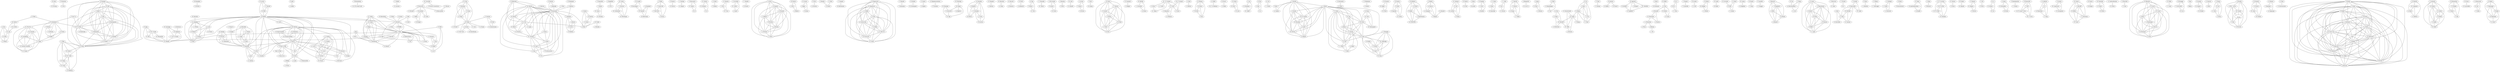 strict graph authors {
	"M. Broy" -- "M. Wirsing";
	"M. Wirsing" -- "M. Broy";
	"T. Nicholson" -- "N. Foo";
	"N. Foo" -- "T. Nicholson";
	"A. Aho" -- "M. Lam";
	"A. Aho" -- "R. Sethi";
	"A. Aho" -- "J. Ullman";
	"M. Lam" -- "A. Aho";
	"M. Lam" -- "R. Sethi";
	"M. Lam" -- "J. Ullman";
	"R. Sethi" -- "A. Aho";
	"R. Sethi" -- "M. Lam";
	"R. Sethi" -- "J. Ullman";
	"J. Ullman" -- "A. Aho";
	"J. Ullman" -- "M. Lam";
	"J. Ullman" -- "R. Sethi";
	"A. Aho" -- "R. Sethi";
	"A. Aho" -- "J. Ullman";
	"R. Sethi" -- "A. Aho";
	"R. Sethi" -- "J. Ullman";
	"J. Ullman" -- "A. Aho";
	"J. Ullman" -- "R. Sethi";
	"B. Kernighan" -- "D. Ritchie";
	"D. Ritchie" -- "B. Kernighan";
	"T. Reps" -- "C. Marceau";
	"T. Reps" -- "T. Teitelbaum";
	"C. Marceau" -- "T. Reps";
	"C. Marceau" -- "T. Teitelbaum";
	"T. Teitelbaum" -- "T. Reps";
	"T. Teitelbaum" -- "C. Marceau";
	"T. Reps" -- "T. Teitelbaum";
	"T. Teitelbaum" -- "T. Reps";
	"T. Reps" -- "T. Teitelbaum";
	"T. Teitelbaum" -- "T. Reps";
	"T. Reps" -- "T. Teitelbaum";
	"T. Reps" -- "A. Demers";
	"T. Teitelbaum" -- "T. Reps";
	"T. Teitelbaum" -- "A. Demers";
	"A. Demers" -- "T. Reps";
	"A. Demers" -- "T. Teitelbaum";
	"T. Teitelbaum" -- "T. Reps";
	"T. Reps" -- "T. Teitelbaum";
	"F. Jalili" -- "J. Gallier";
	"J. Gallier" -- "F. Jalili";
	"P. Rechenberg" -- "H. {M\"ossenb\"ock}";
	"H. {M\"ossenb\"ock}" -- "P. Rechenberg";
	"C. Fedele" -- "O. Lecarme";
	"O. Lecarme" -- "C. Fedele";
	"C. Fedele" -- "O. Lecarme";
	"O. Lecarme" -- "C. Fedele";
	"E. Klein" -- "K. Koskimies";
	"K. Koskimies" -- "E. Klein";
	"K. Koskimies" -- "T. Elomaa";
	"K. Koskimies" -- "T. Lehtonen";
	"K. Koskimies" -- "J. Paakki";
	"T. Elomaa" -- "K. Koskimies";
	"T. Elomaa" -- "T. Lehtonen";
	"T. Elomaa" -- "J. Paakki";
	"T. Lehtonen" -- "K. Koskimies";
	"T. Lehtonen" -- "T. Elomaa";
	"T. Lehtonen" -- "J. Paakki";
	"J. Paakki" -- "K. Koskimies";
	"J. Paakki" -- "T. Elomaa";
	"J. Paakki" -- "T. Lehtonen";
	"K. Koskimies" -- "J. Paakki";
	"J. Paakki" -- "K. Koskimies";
	"K. Koskimies" -- "O. Nurmi";
	"K. Koskimies" -- "J. Paakki";
	"K. Koskimies" -- "S. Sippu";
	"O. Nurmi" -- "K. Koskimies";
	"O. Nurmi" -- "J. Paakki";
	"O. Nurmi" -- "S. Sippu";
	"J. Paakki" -- "K. Koskimies";
	"J. Paakki" -- "O. Nurmi";
	"J. Paakki" -- "S. Sippu";
	"S. Sippu" -- "K. Koskimies";
	"S. Sippu" -- "O. Nurmi";
	"S. Sippu" -- "J. Paakki";
	"K. Koskimies" -- "K. {R\"aih\"a}";
	"K. {R\"aih\"a}" -- "K. Koskimies";
	"B. Courcelle" -- "P. Deransart";
	"P. Deransart" -- "B. Courcelle";
	"B. Courcelle" -- "P. Franchi-Zannettacci";
	"P. Franchi-Zannettacci" -- "B. Courcelle";
	"B. Courcelle" -- "P. Franchi-Zannettacci";
	"P. Franchi-Zannettacci" -- "B. Courcelle";
	"P. Deransart" -- "G. Ferrand";
	"G. Ferrand" -- "P. Deransart";
	"P. Deransart" -- "J. Maluszynski";
	"J. Maluszynski" -- "P. Deransart";
	"P. Deransart" -- "M. Jourdan";
	"P. Deransart" -- "B. Lorho";
	"M. Jourdan" -- "P. Deransart";
	"M. Jourdan" -- "B. Lorho";
	"B. Lorho" -- "P. Deransart";
	"B. Lorho" -- "M. Jourdan";
	"P. Deransart" -- "M. Jourdan";
	"P. Deransart" -- "B. Lorho";
	"M. Jourdan" -- "P. Deransart";
	"M. Jourdan" -- "B. Lorho";
	"B. Lorho" -- "P. Deransart";
	"B. Lorho" -- "M. Jourdan";
	"P. Deransart" -- "M. Jourdan";
	"P. Deransart" -- "B. Lorho";
	"M. Jourdan" -- "P. Deransart";
	"M. Jourdan" -- "B. Lorho";
	"B. Lorho" -- "P. Deransart";
	"B. Lorho" -- "M. Jourdan";
	"P. Deransart" -- "M. Jourdan";
	"P. Deransart" -- "B. Lorho";
	"M. Jourdan" -- "P. Deransart";
	"M. Jourdan" -- "B. Lorho";
	"B. Lorho" -- "P. Deransart";
	"B. Lorho" -- "M. Jourdan";
	"M. Jourdan" -- "C. Bellec";
	"M. Jourdan" -- "D. Parigot";
	"C. Bellec" -- "M. Jourdan";
	"C. Bellec" -- "D. Parigot";
	"D. Parigot" -- "M. Jourdan";
	"D. Parigot" -- "C. Bellec";
	"M. Jourdan" -- "D. Parigot";
	"D. Parigot" -- "M. Jourdan";
	"K. {R\"aih\"a}" -- "M. Saarinen";
	"K. {R\"aih\"a}" -- "M. Sarjakoski";
	"K. {R\"aih\"a}" -- "S. Sippu";
	"K. {R\"aih\"a}" -- "E. Soisalon-Soininen";
	"K. {R\"aih\"a}" -- "M. Tienari";
	"M. Saarinen" -- "K. {R\"aih\"a}";
	"M. Saarinen" -- "M. Sarjakoski";
	"M. Saarinen" -- "S. Sippu";
	"M. Saarinen" -- "E. Soisalon-Soininen";
	"M. Saarinen" -- "M. Tienari";
	"M. Sarjakoski" -- "K. {R\"aih\"a}";
	"M. Sarjakoski" -- "M. Saarinen";
	"M. Sarjakoski" -- "S. Sippu";
	"M. Sarjakoski" -- "E. Soisalon-Soininen";
	"M. Sarjakoski" -- "M. Tienari";
	"S. Sippu" -- "K. {R\"aih\"a}";
	"S. Sippu" -- "M. Saarinen";
	"S. Sippu" -- "M. Sarjakoski";
	"S. Sippu" -- "E. Soisalon-Soininen";
	"S. Sippu" -- "M. Tienari";
	"E. Soisalon-Soininen" -- "K. {R\"aih\"a}";
	"E. Soisalon-Soininen" -- "M. Saarinen";
	"E. Soisalon-Soininen" -- "M. Sarjakoski";
	"E. Soisalon-Soininen" -- "S. Sippu";
	"E. Soisalon-Soininen" -- "M. Tienari";
	"M. Tienari" -- "K. {R\"aih\"a}";
	"M. Tienari" -- "M. Saarinen";
	"M. Tienari" -- "M. Sarjakoski";
	"M. Tienari" -- "S. Sippu";
	"M. Tienari" -- "E. Soisalon-Soininen";
	"W. Waite" -- "G. Goos";
	"G. Goos" -- "W. Waite";
	"L. Barbosa" -- "P. Henriques";
	"P. Henriques" -- "L. Barbosa";
	"J. Almeida" -- "L. Barbosa";
	"L. Barbosa" -- "J. Almeida";
	"J. Almeida" -- "J. Barros";
	"J. Almeida" -- "P. Castro";
	"J. Almeida" -- "F. Madeira";
	"J. Barros" -- "J. Almeida";
	"J. Barros" -- "P. Castro";
	"J. Barros" -- "F. Madeira";
	"P. Castro" -- "J. Almeida";
	"P. Castro" -- "J. Barros";
	"P. Castro" -- "F. Madeira";
	"F. Madeira" -- "J. Almeida";
	"F. Madeira" -- "J. Barros";
	"F. Madeira" -- "P. Castro";
	"L. Barroca" -- "P. Henriques";
	"P. Henriques" -- "L. Barroca";
	"P. Henriques" -- "J. Almeida";
	"J. Almeida" -- "P. Henriques";
	"P. Henriques" -- "J. Almeida";
	"J. Almeida" -- "P. Henriques";
	"F. Martins" -- "J. AlmeidaJ.";
	"F. Martins" -- "P. Henriques";
	"J. AlmeidaJ." -- "F. Martins";
	"J. AlmeidaJ." -- "P. Henriques";
	"P. Henriques" -- "F. Martins";
	"P. Henriques" -- "J. AlmeidaJ.";
	"L. Pinto" -- "P. Henriques";
	"P. Henriques" -- "L. Pinto";
	"U. Kastens" -- "B. Hutt";
	"U. Kastens" -- "E. Zimmermann";
	"B. Hutt" -- "U. Kastens";
	"B. Hutt" -- "E. Zimmermann";
	"E. Zimmermann" -- "U. Kastens";
	"E. Zimmermann" -- "B. Hutt";
	"Y. Yamashita" -- "I. Nakata";
	"I. Nakata" -- "Y. Yamashita";
	"I. Nakata" -- "M. Sassa";
	"M. Sassa" -- "I. Nakata";
	"M. Sassa" -- "H. Ishizuka";
	"M. Sassa" -- "I. Nakata";
	"H. Ishizuka" -- "M. Sassa";
	"H. Ishizuka" -- "I. Nakata";
	"I. Nakata" -- "M. Sassa";
	"I. Nakata" -- "H. Ishizuka";
	"M. Sassa" -- "H. Ishizuka";
	"M. Sassa" -- "I. Nakata";
	"H. Ishizuka" -- "M. Sassa";
	"H. Ishizuka" -- "I. Nakata";
	"I. Nakata" -- "M. Sassa";
	"I. Nakata" -- "H. Ishizuka";
	"J. Engelfriet" -- "G. Fil\`e";
	"G. Fil\`e" -- "J. Engelfriet";
	"P. Lipps" -- "U. M{\"o}ncke";
	"P. Lipps" -- "R. Wilhelm";
	"U. M{\"o}ncke" -- "P. Lipps";
	"U. M{\"o}ncke" -- "R. Wilhelm";
	"R. Wilhelm" -- "P. Lipps";
	"R. Wilhelm" -- "U. M{\"o}ncke";
	"P. Lipps" -- "U. M{\"o}ncke";
	"P. Lipps" -- "M. Olk";
	"P. Lipps" -- "R. Wilhelm";
	"U. M{\"o}ncke" -- "P. Lipps";
	"U. M{\"o}ncke" -- "M. Olk";
	"U. M{\"o}ncke" -- "R. Wilhelm";
	"M. Olk" -- "P. Lipps";
	"M. Olk" -- "U. M{\"o}ncke";
	"M. Olk" -- "R. Wilhelm";
	"R. Wilhelm" -- "P. Lipps";
	"R. Wilhelm" -- "U. M{\"o}ncke";
	"R. Wilhelm" -- "M. Olk";
	"U. M{\"o}ncke" -- "B. Weisgerber";
	"U. M{\"o}ncke" -- "R. Wilhelm";
	"B. Weisgerber" -- "U. M{\"o}ncke";
	"B. Weisgerber" -- "R. Wilhelm";
	"R. Wilhelm" -- "U. M{\"o}ncke";
	"R. Wilhelm" -- "B. Weisgerber";
	"M. Greim" -- "{. Pistorius";
	"M. Greim" -- "M. Solsbacher";
	"M. Greim" -- "B. Weisberger";
	"{. Pistorius" -- "M. Greim";
	"{. Pistorius" -- "M. Solsbacher";
	"{. Pistorius" -- "B. Weisberger";
	"M. Solsbacher" -- "M. Greim";
	"M. Solsbacher" -- "{. Pistorius";
	"M. Solsbacher" -- "B. Weisberger";
	"B. Weisberger" -- "M. Greim";
	"B. Weisberger" -- "{. Pistorius";
	"B. Weisberger" -- "M. Solsbacher";
	"H. Ganzinger" -- "R. Giegerich";
	"R. Giegerich" -- "H. Ganzinger";
	"H. Ganzinger" -- "R. Giegerich";
	"H. Ganzinger" -- "U. {M\"{o}ncke}";
	"H. Ganzinger" -- "R. Wilhelm";
	"R. Giegerich" -- "H. Ganzinger";
	"R. Giegerich" -- "U. {M\"{o}ncke}";
	"R. Giegerich" -- "R. Wilhelm";
	"U. {M\"{o}ncke}" -- "H. Ganzinger";
	"U. {M\"{o}ncke}" -- "R. Giegerich";
	"U. {M\"{o}ncke}" -- "R. Wilhelm";
	"R. Wilhelm" -- "H. Ganzinger";
	"R. Wilhelm" -- "R. Giegerich";
	"R. Wilhelm" -- "U. {M\"{o}ncke}";
	"G. Bartmuss" -- "R. Giegerich";
	"R. Giegerich" -- "G. Bartmuss";
	"M. Gaudel" -- "P. Deschamps";
	"M. Gaudel" -- "M. Mazaud";
	"P. Deschamps" -- "M. Gaudel";
	"P. Deschamps" -- "M. Mazaud";
	"M. Mazaud" -- "M. Gaudel";
	"M. Mazaud" -- "P. Deschamps";
	"A. Despland" -- "M. Mazaud";
	"A. Despland" -- "R. Rokotozafy";
	"M. Mazaud" -- "A. Despland";
	"M. Mazaud" -- "R. Rokotozafy";
	"R. Rokotozafy" -- "A. Despland";
	"R. Rokotozafy" -- "M. Mazaud";
	"M. Mazaud" -- "R. Rokotozafy";
	"M. Mazaud" -- "A. Despland";
	"R. Rokotozafy" -- "M. Mazaud";
	"R. Rokotozafy" -- "A. Despland";
	"A. Despland" -- "M. Mazaud";
	"A. Despland" -- "R. Rokotozafy";
	"J. Tolzki" -- "T. Gyim\'othi";
	"J. Tolzki" -- "T. Horvcith";
	"J. Tolzki" -- "F. Kocsiz";
	"T. Gyim\'othi" -- "J. Tolzki";
	"T. Gyim\'othi" -- "T. Horvcith";
	"T. Gyim\'othi" -- "F. Kocsiz";
	"T. Horvcith" -- "J. Tolzki";
	"T. Horvcith" -- "T. Gyim\'othi";
	"T. Horvcith" -- "F. Kocsiz";
	"F. Kocsiz" -- "J. Tolzki";
	"F. Kocsiz" -- "T. Gyim\'othi";
	"F. Kocsiz" -- "T. Horvcith";
	"F. Pereira" -- "D. Warren";
	"D. Warren" -- "F. Pereira";
	"L. Sterling" -- "E. Shapiro";
	"E. Shapiro" -- "L. Sterling";
	"U. Nilsson" -- "J. Maluszynski";
	"J. Maluszynski" -- "U. Nilsson";
	"Y. Matsumoto" -- "H. Tanaka";
	"Y. Matsumoto" -- "H. al";
	"H. Tanaka" -- "Y. Matsumoto";
	"H. Tanaka" -- "H. al";
	"H. al" -- "Y. Matsumoto";
	"H. al" -- "H. Tanaka";
	"K. Uehara" -- "R. Ochitani";
	"K. Uehara" -- "O. al";
	"R. Ochitani" -- "K. Uehara";
	"R. Ochitani" -- "O. al";
	"O. al" -- "K. Uehara";
	"O. al" -- "R. Ochitani";
	"J. Cohen" -- "T. Hickey";
	"T. Hickey" -- "J. Cohen";
	"E. Klein" -- "M. Martin";
	"M. Martin" -- "E. Klein";
	"U. Kastens" -- "W. Waite";
	"W. Waite" -- "U. Kastens";
	"W. Waite" -- "A. Sloane";
	"A. Sloane" -- "W. Waite";
	"R. Gray" -- "V. Heuring";
	"R. Gray" -- "S. Kram";
	"R. Gray" -- "A. Sloam";
	"R. Gray" -- "W. Waite";
	"V. Heuring" -- "R. Gray";
	"V. Heuring" -- "S. Kram";
	"V. Heuring" -- "A. Sloam";
	"V. Heuring" -- "W. Waite";
	"S. Kram" -- "R. Gray";
	"S. Kram" -- "V. Heuring";
	"S. Kram" -- "A. Sloam";
	"S. Kram" -- "W. Waite";
	"A. Sloam" -- "R. Gray";
	"A. Sloam" -- "V. Heuring";
	"A. Sloam" -- "S. Kram";
	"A. Sloam" -- "W. Waite";
	"W. Waite" -- "R. Gray";
	"W. Waite" -- "V. Heuring";
	"W. Waite" -- "S. Kram";
	"W. Waite" -- "A. Sloam";
	"V. Heuring" -- "W. Waite";
	"V. Heuring" -- "G. Fischer";
	"W. Waite" -- "V. Heuring";
	"W. Waite" -- "G. Fischer";
	"G. Fischer" -- "V. Heuring";
	"G. Fischer" -- "W. Waite";
	"W. Waite" -- "J. Grosch";
	"W. Waite" -- "F. {Schr\"oer}";
	"J. Grosch" -- "W. Waite";
	"J. Grosch" -- "F. {Schr\"oer}";
	"F. {Schr\"oer}" -- "W. Waite";
	"F. {Schr\"oer}" -- "J. Grosch";
	"J. Grosch" -- "H. Emmelmann";
	"H. Emmelmann" -- "J. Grosch";
	"E. Pimenta" -- "I. Silva";
	"E. Pimenta" -- "M. Vivas";
	"I. Silva" -- "E. Pimenta";
	"I. Silva" -- "M. Vivas";
	"M. Vivas" -- "E. Pimenta";
	"M. Vivas" -- "I. Silva";
	"J. Carvalhal" -- "M. Coelho";
	"J. Carvalhal" -- "J. Santo";
	"M. Coelho" -- "J. Carvalhal";
	"M. Coelho" -- "J. Santo";
	"J. Santo" -- "J. Carvalhal";
	"J. Santo" -- "M. Coelho";
	"C. Mendes" -- "D. Duarte";
	"D. Duarte" -- "C. Mendes";
	"M. Frade" -- "J. Miranda";
	"J. Miranda" -- "M. Frade";
	"A. Alves" -- "A. Amador";
	"A. Alves" -- "A. Miranda";
	"A. Alves" -- "C. Ribeiro";
	"A. Alves" -- "F. Ferreira";
	"A. Alves" -- "J. Moreira";
	"A. Alves" -- "L. Ferreira";
	"A. Alves" -- "L. Neves";
	"A. Amador" -- "A. Alves";
	"A. Amador" -- "A. Miranda";
	"A. Amador" -- "C. Ribeiro";
	"A. Amador" -- "F. Ferreira";
	"A. Amador" -- "J. Moreira";
	"A. Amador" -- "L. Ferreira";
	"A. Amador" -- "L. Neves";
	"A. Miranda" -- "A. Alves";
	"A. Miranda" -- "A. Amador";
	"A. Miranda" -- "C. Ribeiro";
	"A. Miranda" -- "F. Ferreira";
	"A. Miranda" -- "J. Moreira";
	"A. Miranda" -- "L. Ferreira";
	"A. Miranda" -- "L. Neves";
	"C. Ribeiro" -- "A. Alves";
	"C. Ribeiro" -- "A. Amador";
	"C. Ribeiro" -- "A. Miranda";
	"C. Ribeiro" -- "F. Ferreira";
	"C. Ribeiro" -- "J. Moreira";
	"C. Ribeiro" -- "L. Ferreira";
	"C. Ribeiro" -- "L. Neves";
	"F. Ferreira" -- "A. Alves";
	"F. Ferreira" -- "A. Amador";
	"F. Ferreira" -- "A. Miranda";
	"F. Ferreira" -- "C. Ribeiro";
	"F. Ferreira" -- "J. Moreira";
	"F. Ferreira" -- "L. Ferreira";
	"F. Ferreira" -- "L. Neves";
	"J. Moreira" -- "A. Alves";
	"J. Moreira" -- "A. Amador";
	"J. Moreira" -- "A. Miranda";
	"J. Moreira" -- "C. Ribeiro";
	"J. Moreira" -- "F. Ferreira";
	"J. Moreira" -- "L. Ferreira";
	"J. Moreira" -- "L. Neves";
	"L. Ferreira" -- "A. Alves";
	"L. Ferreira" -- "A. Amador";
	"L. Ferreira" -- "A. Miranda";
	"L. Ferreira" -- "C. Ribeiro";
	"L. Ferreira" -- "F. Ferreira";
	"L. Ferreira" -- "J. Moreira";
	"L. Ferreira" -- "L. Neves";
	"L. Neves" -- "A. Alves";
	"L. Neves" -- "A. Amador";
	"L. Neves" -- "A. Miranda";
	"L. Neves" -- "C. Ribeiro";
	"L. Neves" -- "F. Ferreira";
	"L. Neves" -- "J. Moreira";
	"L. Neves" -- "L. Ferreira";
	"H. Pereira" -- "J. Silva";
	"H. Pereira" -- "J. Ribeiro";
	"J. Silva" -- "H. Pereira";
	"J. Silva" -- "J. Ribeiro";
	"J. Ribeiro" -- "H. Pereira";
	"J. Ribeiro" -- "J. Silva";
	"R. Soares" -- "J. Bigas";
	"R. Soares" -- "P. Areias";
	"J. Bigas" -- "R. Soares";
	"J. Bigas" -- "P. Areias";
	"P. Areias" -- "R. Soares";
	"P. Areias" -- "J. Bigas";
	"P. Silva" -- "A. Ferreira";
	"A. Ferreira" -- "P. Silva";
	"P. Silva" -- "A. Ferreira";
	"A. Ferreira" -- "P. Silva";
	"P. Silva" -- "A. Ferreira";
	"A. Ferreira" -- "P. Silva";
	"P. Silva" -- "A. Ferreira";
	"A. Ferreira" -- "P. Silva";
	"P. Silva" -- "A. Ferreira";
	"A. Ferreira" -- "P. Silva";
	"J. Mendes" -- "A. Roeck";
	"A. Roeck" -- "J. Mendes";
	"S. Steel" -- "A. Roeck";
	"A. Roeck" -- "S. Steel";
	"T. Sergent" -- "B. Berthomieu";
	"B. Berthomieu" -- "T. Sergent";
	"B. Magnusson" -- "M. Bengtsson";
	"B. Magnusson" -- "L. Dahlin";
	"B. Magnusson" -- "G. Fries";
	"B. Magnusson" -- "A. Gustavsson";
	"B. Magnusson" -- "G. Hedin";
	"B. Magnusson" -- "S. {Min\"or}";
	"B. Magnusson" -- "D. Oscarsson";
	"B. Magnusson" -- "M. Taube";
	"M. Bengtsson" -- "B. Magnusson";
	"M. Bengtsson" -- "L. Dahlin";
	"M. Bengtsson" -- "G. Fries";
	"M. Bengtsson" -- "A. Gustavsson";
	"M. Bengtsson" -- "G. Hedin";
	"M. Bengtsson" -- "S. {Min\"or}";
	"M. Bengtsson" -- "D. Oscarsson";
	"M. Bengtsson" -- "M. Taube";
	"L. Dahlin" -- "B. Magnusson";
	"L. Dahlin" -- "M. Bengtsson";
	"L. Dahlin" -- "G. Fries";
	"L. Dahlin" -- "A. Gustavsson";
	"L. Dahlin" -- "G. Hedin";
	"L. Dahlin" -- "S. {Min\"or}";
	"L. Dahlin" -- "D. Oscarsson";
	"L. Dahlin" -- "M. Taube";
	"G. Fries" -- "B. Magnusson";
	"G. Fries" -- "M. Bengtsson";
	"G. Fries" -- "L. Dahlin";
	"G. Fries" -- "A. Gustavsson";
	"G. Fries" -- "G. Hedin";
	"G. Fries" -- "S. {Min\"or}";
	"G. Fries" -- "D. Oscarsson";
	"G. Fries" -- "M. Taube";
	"A. Gustavsson" -- "B. Magnusson";
	"A. Gustavsson" -- "M. Bengtsson";
	"A. Gustavsson" -- "L. Dahlin";
	"A. Gustavsson" -- "G. Fries";
	"A. Gustavsson" -- "G. Hedin";
	"A. Gustavsson" -- "S. {Min\"or}";
	"A. Gustavsson" -- "D. Oscarsson";
	"A. Gustavsson" -- "M. Taube";
	"G. Hedin" -- "B. Magnusson";
	"G. Hedin" -- "M. Bengtsson";
	"G. Hedin" -- "L. Dahlin";
	"G. Hedin" -- "G. Fries";
	"G. Hedin" -- "A. Gustavsson";
	"G. Hedin" -- "S. {Min\"or}";
	"G. Hedin" -- "D. Oscarsson";
	"G. Hedin" -- "M. Taube";
	"S. {Min\"or}" -- "B. Magnusson";
	"S. {Min\"or}" -- "M. Bengtsson";
	"S. {Min\"or}" -- "L. Dahlin";
	"S. {Min\"or}" -- "G. Fries";
	"S. {Min\"or}" -- "A. Gustavsson";
	"S. {Min\"or}" -- "G. Hedin";
	"S. {Min\"or}" -- "D. Oscarsson";
	"S. {Min\"or}" -- "M. Taube";
	"D. Oscarsson" -- "B. Magnusson";
	"D. Oscarsson" -- "M. Bengtsson";
	"D. Oscarsson" -- "L. Dahlin";
	"D. Oscarsson" -- "G. Fries";
	"D. Oscarsson" -- "A. Gustavsson";
	"D. Oscarsson" -- "G. Hedin";
	"D. Oscarsson" -- "S. {Min\"or}";
	"D. Oscarsson" -- "M. Taube";
	"M. Taube" -- "B. Magnusson";
	"M. Taube" -- "M. Bengtsson";
	"M. Taube" -- "L. Dahlin";
	"M. Taube" -- "G. Fries";
	"M. Taube" -- "A. Gustavsson";
	"M. Taube" -- "G. Hedin";
	"M. Taube" -- "S. {Min\"or}";
	"M. Taube" -- "D. Oscarsson";
	"Y. Shinode" -- "T. Katayama";
	"T. Katayama" -- "Y. Shinode";
	"H. Boehm" -- "W. Zwaenepoel";
	"W. Zwaenepoel" -- "H. Boehm";
	"G. Kaiser" -- "S. Kaplan";
	"S. Kaplan" -- "G. Kaiser";
	"S. Kaplan" -- "G. Kaiser";
	"G. Kaiser" -- "S. Kaplan";
	"S. Kaplan" -- "G. Kaiser";
	"G. Kaiser" -- "S. Kaplan";
	"G. Papakonstantinou" -- "P. Tsanakas";
	"P. Tsanakas" -- "G. Papakonstantinou";
	"M. Kuiper" -- "A. Dijkstra";
	"A. Dijkstra" -- "M. Kuiper";
	"M. Walsteijn" -- "M. Kuiper";
	"M. Kuiper" -- "M. Walsteijn";
	"M. Kuiper" -- "S. Swierstra";
	"S. Swierstra" -- "M. Kuiper";
	"M. Pennings" -- "S. Swierstra";
	"M. Pennings" -- "H. Vogt";
	"S. Swierstra" -- "M. Pennings";
	"S. Swierstra" -- "H. Vogt";
	"H. Vogt" -- "M. Pennings";
	"H. Vogt" -- "S. Swierstra";
	"S. Swierstra" -- "H. Vogt";
	"H. Vogt" -- "S. Swierstra";
	"H. Vogt" -- "S. Swierstra";
	"H. Vogt" -- "M. Kuiper";
	"S. Swierstra" -- "H. Vogt";
	"S. Swierstra" -- "M. Kuiper";
	"M. Kuiper" -- "H. Vogt";
	"M. Kuiper" -- "S. Swierstra";
	"S. Swierstra" -- "H. Vogt";
	"H. Vogt" -- "S. Swierstra";
	"H. Vogt" -- "S. Swierstra";
	"H. Vogt" -- "M. Kuiper";
	"S. Swierstra" -- "H. Vogt";
	"S. Swierstra" -- "M. Kuiper";
	"M. Kuiper" -- "H. Vogt";
	"M. Kuiper" -- "S. Swierstra";
	"A. Sernadas" -- "J. Fiadeiro";
	"A. Sernadas" -- "C. Sernadas";
	"A. Sernadas" -- "H. Ehrich";
	"J. Fiadeiro" -- "A. Sernadas";
	"J. Fiadeiro" -- "C. Sernadas";
	"J. Fiadeiro" -- "H. Ehrich";
	"C. Sernadas" -- "A. Sernadas";
	"C. Sernadas" -- "J. Fiadeiro";
	"C. Sernadas" -- "H. Ehrich";
	"H. Ehrich" -- "A. Sernadas";
	"H. Ehrich" -- "J. Fiadeiro";
	"H. Ehrich" -- "C. Sernadas";
	"A. Sernadas" -- "C. Sernadas";
	"A. Sernadas" -- "J. Costa";
	"A. Sernadas" -- "P. Gouveia";
	"C. Sernadas" -- "A. Sernadas";
	"C. Sernadas" -- "J. Costa";
	"C. Sernadas" -- "P. Gouveia";
	"J. Costa" -- "A. Sernadas";
	"J. Costa" -- "C. Sernadas";
	"J. Costa" -- "P. Gouveia";
	"P. Gouveia" -- "A. Sernadas";
	"P. Gouveia" -- "C. Sernadas";
	"P. Gouveia" -- "J. Costa";
	"J. Costa" -- "A. Sernadas";
	"J. Costa" -- "C. Sernadas";
	"A. Sernadas" -- "J. Costa";
	"A. Sernadas" -- "C. Sernadas";
	"C. Sernadas" -- "J. Costa";
	"C. Sernadas" -- "A. Sernadas";
	"J. Costa" -- "A. Sernadas";
	"J. Costa" -- "C. Sernadas";
	"A. Sernadas" -- "J. Costa";
	"A. Sernadas" -- "C. Sernadas";
	"C. Sernadas" -- "J. Costa";
	"C. Sernadas" -- "A. Sernadas";
	"E. Morgado" -- "J. Martins";
	"J. Martins" -- "E. Morgado";
	"J. Mendes" -- "A. Roeck";
	"A. Roeck" -- "J. Mendes";
	"S. Steel" -- "A. Roeck";
	"A. Roeck" -- "S. Steel";
	"M. Barnsley" -- "A. Sloan";
	"A. Sloan" -- "M. Barnsley";
	"R. Hascoet" -- "J. Fumeron";
	"J. Fumeron" -- "R. Hascoet";
	"N. Wirth" -- "J. Gutknecht";
	"J. Gutknecht" -- "N. Wirth";
	"A. Feg" -- "T. Kikuno";
	"A. Feg" -- "K. Torii";
	"T. Kikuno" -- "A. Feg";
	"T. Kikuno" -- "K. Torii";
	"K. Torii" -- "A. Feg";
	"K. Torii" -- "T. Kikuno";
	"C. Numaoka" -- "M. Tokoro";
	"M. Tokoro" -- "C. Numaoka";
	"J. McCormak" -- "P. Asente";
	"J. McCormak" -- "R. Swick";
	"P. Asente" -- "J. McCormak";
	"P. Asente" -- "R. Swick";
	"R. Swick" -- "J. McCormak";
	"R. Swick" -- "P. Asente";
	"J. Heering" -- "P. Klint";
	"P. Klint" -- "J. Heering";
	"M. Mernik" -- "V. Zumer";
	"M. Mernik" -- "M. Lenic";
	"M. Mernik" -- "E. Avdicausevic";
	"V. Zumer" -- "M. Mernik";
	"V. Zumer" -- "M. Lenic";
	"V. Zumer" -- "E. Avdicausevic";
	"M. Lenic" -- "M. Mernik";
	"M. Lenic" -- "V. Zumer";
	"M. Lenic" -- "E. Avdicausevic";
	"E. Avdicausevic" -- "M. Mernik";
	"E. Avdicausevic" -- "V. Zumer";
	"E. Avdicausevic" -- "M. Lenic";
	"M. Mernik" -- "M. Lenic";
	"M. Mernik" -- "E. Avdicausevic";
	"M. Mernik" -- "V. Zumer";
	"M. Lenic" -- "M. Mernik";
	"M. Lenic" -- "E. Avdicausevic";
	"M. Lenic" -- "V. Zumer";
	"E. Avdicausevic" -- "M. Mernik";
	"E. Avdicausevic" -- "M. Lenic";
	"E. Avdicausevic" -- "V. Zumer";
	"V. Zumer" -- "M. Mernik";
	"V. Zumer" -- "M. Lenic";
	"V. Zumer" -- "E. Avdicausevic";
	"M. Mernik" -- "V. Zumer";
	"V. Zumer" -- "M. Mernik";
	"M. Mernik" -- "P. Henriques";
	"M. Mernik" -- "T. Kosar";
	"M. Mernik" -- "M. Varanda";
	"M. Mernik" -- "V. Zumer";
	"P. Henriques" -- "M. Mernik";
	"P. Henriques" -- "T. Kosar";
	"P. Henriques" -- "M. Varanda";
	"P. Henriques" -- "V. Zumer";
	"T. Kosar" -- "M. Mernik";
	"T. Kosar" -- "P. Henriques";
	"T. Kosar" -- "M. Varanda";
	"T. Kosar" -- "V. Zumer";
	"M. Varanda" -- "M. Mernik";
	"M. Varanda" -- "P. Henriques";
	"M. Varanda" -- "T. Kosar";
	"M. Varanda" -- "V. Zumer";
	"V. Zumer" -- "M. Mernik";
	"V. Zumer" -- "P. Henriques";
	"V. Zumer" -- "T. Kosar";
	"V. Zumer" -- "M. Varanda";
	"T. Kosar" -- "M. Mernik";
	"T. Kosar" -- "P. Henriques";
	"T. Kosar" -- "M. Varanda";
	"T. Kosar" -- "V. Zumer";
	"M. Mernik" -- "T. Kosar";
	"M. Mernik" -- "P. Henriques";
	"M. Mernik" -- "M. Varanda";
	"M. Mernik" -- "V. Zumer";
	"P. Henriques" -- "T. Kosar";
	"P. Henriques" -- "M. Mernik";
	"P. Henriques" -- "M. Varanda";
	"P. Henriques" -- "V. Zumer";
	"M. Varanda" -- "T. Kosar";
	"M. Varanda" -- "M. Mernik";
	"M. Varanda" -- "P. Henriques";
	"M. Varanda" -- "V. Zumer";
	"V. Zumer" -- "T. Kosar";
	"V. Zumer" -- "M. Mernik";
	"V. Zumer" -- "P. Henriques";
	"V. Zumer" -- "M. Varanda";
	"P. Henriques" -- "T. Kosar";
	"P. Henriques" -- "M. Mernik";
	"P. Henriques" -- "M. Varanda";
	"P. Henriques" -- "V. Zumer";
	"T. Kosar" -- "P. Henriques";
	"T. Kosar" -- "M. Mernik";
	"T. Kosar" -- "M. Varanda";
	"T. Kosar" -- "V. Zumer";
	"M. Mernik" -- "P. Henriques";
	"M. Mernik" -- "T. Kosar";
	"M. Mernik" -- "M. Varanda";
	"M. Mernik" -- "V. Zumer";
	"M. Varanda" -- "P. Henriques";
	"M. Varanda" -- "T. Kosar";
	"M. Varanda" -- "M. Mernik";
	"M. Varanda" -- "V. Zumer";
	"V. Zumer" -- "P. Henriques";
	"V. Zumer" -- "T. Kosar";
	"V. Zumer" -- "M. Mernik";
	"V. Zumer" -- "M. Varanda";
	"M. Varanda" -- "P. Henriques";
	"P. Henriques" -- "M. Varanda";
	"P. Henriques" -- "M. Varanda";
	"P. Henriques" -- "M. Mernik";
	"P. Henriques" -- "M. Lenic";
	"M. Varanda" -- "P. Henriques";
	"M. Varanda" -- "M. Mernik";
	"M. Varanda" -- "M. Lenic";
	"M. Mernik" -- "P. Henriques";
	"M. Mernik" -- "M. Varanda";
	"M. Mernik" -- "M. Lenic";
	"M. Lenic" -- "P. Henriques";
	"M. Lenic" -- "M. Varanda";
	"M. Lenic" -- "M. Mernik";
	"M. Varanda" -- "P. Henriques";
	"P. Henriques" -- "M. Varanda";
	"P. Henriques" -- "M. Varanda";
	"P. Henriques" -- "M. Mernik";
	"P. Henriques" -- "M. Lenic";
	"P. Henriques" -- "J. Gray";
	"P. Henriques" -- "H. Wu";
	"M. Varanda" -- "P. Henriques";
	"M. Varanda" -- "M. Mernik";
	"M. Varanda" -- "M. Lenic";
	"M. Varanda" -- "J. Gray";
	"M. Varanda" -- "H. Wu";
	"M. Mernik" -- "P. Henriques";
	"M. Mernik" -- "M. Varanda";
	"M. Mernik" -- "M. Lenic";
	"M. Mernik" -- "J. Gray";
	"M. Mernik" -- "H. Wu";
	"M. Lenic" -- "P. Henriques";
	"M. Lenic" -- "M. Varanda";
	"M. Lenic" -- "M. Mernik";
	"M. Lenic" -- "J. Gray";
	"M. Lenic" -- "H. Wu";
	"J. Gray" -- "P. Henriques";
	"J. Gray" -- "M. Varanda";
	"J. Gray" -- "M. Mernik";
	"J. Gray" -- "M. Lenic";
	"J. Gray" -- "H. Wu";
	"H. Wu" -- "P. Henriques";
	"H. Wu" -- "M. Varanda";
	"H. Wu" -- "M. Mernik";
	"H. Wu" -- "M. Lenic";
	"H. Wu" -- "J. Gray";
	"D. Rebernak" -- "M. Mernik";
	"D. Rebernak" -- "P. Henriques";
	"D. Rebernak" -- "M. Varanda";
	"M. Mernik" -- "D. Rebernak";
	"M. Mernik" -- "P. Henriques";
	"M. Mernik" -- "M. Varanda";
	"P. Henriques" -- "D. Rebernak";
	"P. Henriques" -- "M. Mernik";
	"P. Henriques" -- "M. Varanda";
	"M. Varanda" -- "D. Rebernak";
	"M. Varanda" -- "M. Mernik";
	"M. Varanda" -- "P. Henriques";
	"D. Rebernak" -- "M. Mernik";
	"D. Rebernak" -- "P. Henriques";
	"D. Rebernak" -- "D. Cruz";
	"D. Rebernak" -- "M. Varanda";
	"M. Mernik" -- "D. Rebernak";
	"M. Mernik" -- "P. Henriques";
	"M. Mernik" -- "D. Cruz";
	"M. Mernik" -- "M. Varanda";
	"P. Henriques" -- "D. Rebernak";
	"P. Henriques" -- "M. Mernik";
	"P. Henriques" -- "D. Cruz";
	"P. Henriques" -- "M. Varanda";
	"D. Cruz" -- "D. Rebernak";
	"D. Cruz" -- "M. Mernik";
	"D. Cruz" -- "P. Henriques";
	"D. Cruz" -- "M. Varanda";
	"M. Varanda" -- "D. Rebernak";
	"M. Varanda" -- "M. Mernik";
	"M. Varanda" -- "P. Henriques";
	"M. Varanda" -- "D. Cruz";
	"D. Rebernak" -- "M. Mernik";
	"D. Rebernak" -- "P. Henriques";
	"D. Rebernak" -- "M. Pereira";
	"M. Mernik" -- "D. Rebernak";
	"M. Mernik" -- "P. Henriques";
	"M. Mernik" -- "M. Pereira";
	"P. Henriques" -- "D. Rebernak";
	"P. Henriques" -- "M. Mernik";
	"P. Henriques" -- "M. Pereira";
	"M. Pereira" -- "D. Rebernak";
	"M. Pereira" -- "M. Mernik";
	"M. Pereira" -- "P. Henriques";
	"D. Rebernak" -- "M. Mernik";
	"D. Rebernak" -- "P. Henriques";
	"D. Rebernak" -- "M. Pereira";
	"D. Rebernak" -- "D. Cruz";
	"M. Mernik" -- "D. Rebernak";
	"M. Mernik" -- "P. Henriques";
	"M. Mernik" -- "M. Pereira";
	"M. Mernik" -- "D. Cruz";
	"P. Henriques" -- "D. Rebernak";
	"P. Henriques" -- "M. Mernik";
	"P. Henriques" -- "M. Pereira";
	"P. Henriques" -- "D. Cruz";
	"M. Pereira" -- "D. Rebernak";
	"M. Pereira" -- "M. Mernik";
	"M. Pereira" -- "P. Henriques";
	"M. Pereira" -- "D. Cruz";
	"D. Cruz" -- "D. Rebernak";
	"D. Cruz" -- "M. Mernik";
	"D. Cruz" -- "P. Henriques";
	"D. Cruz" -- "M. Pereira";
	"D. Cruz" -- "P. Henriques";
	"P. Henriques" -- "D. Cruz";
	"D. Cruz" -- "P. Henriques";
	"P. Henriques" -- "D. Cruz";
	"D. Cruz" -- "P. Henriques";
	"P. Henriques" -- "D. Cruz";
	"D. Cruz" -- "P. Henriques";
	"P. Henriques" -- "D. Cruz";
	"D. Cruz" -- "P. Henriques";
	"P. Henriques" -- "D. Cruz";
	"M. Lesk" -- "E. Schmidt";
	"E. Schmidt" -- "M. Lesk";
	"J. Levine" -- "T. Mason";
	"J. Levine" -- "D. Brown";
	"T. Mason" -- "J. Levine";
	"T. Mason" -- "D. Brown";
	"D. Brown" -- "J. Levine";
	"D. Brown" -- "T. Mason";
	"T. Parr" -- "R. Quong";
	"R. Quong" -- "T. Parr";
	"T. Parr" -- "R. Quong";
	"R. Quong" -- "T. Parr";
	"D. Cruz" -- "P. Henriques";
	"P. Henriques" -- "D. Cruz";
	"D. Cruz" -- "S. Lopes";
	"D. Cruz" -- "P. Henriques";
	"S. Lopes" -- "D. Cruz";
	"S. Lopes" -- "P. Henriques";
	"P. Henriques" -- "D. Cruz";
	"P. Henriques" -- "S. Lopes";
	"D. Cruz" -- "P. Henriques";
	"P. Henriques" -- "D. Cruz";
	"D. Cruz" -- "M. Pereira";
	"D. Cruz" -- "M. Béron";
	"D. Cruz" -- "R. Fonseca";
	"D. Cruz" -- "P. Henriques";
	"M. Pereira" -- "D. Cruz";
	"M. Pereira" -- "M. Béron";
	"M. Pereira" -- "R. Fonseca";
	"M. Pereira" -- "P. Henriques";
	"M. Béron" -- "D. Cruz";
	"M. Béron" -- "M. Pereira";
	"M. Béron" -- "R. Fonseca";
	"M. Béron" -- "P. Henriques";
	"R. Fonseca" -- "D. Cruz";
	"R. Fonseca" -- "M. Pereira";
	"R. Fonseca" -- "M. Béron";
	"R. Fonseca" -- "P. Henriques";
	"P. Henriques" -- "D. Cruz";
	"P. Henriques" -- "M. Pereira";
	"P. Henriques" -- "M. Béron";
	"P. Henriques" -- "R. Fonseca";
	"D. Cruz" -- "M. Pereira";
	"D. Cruz" -- "P. Henriques";
	"M. Pereira" -- "D. Cruz";
	"M. Pereira" -- "P. Henriques";
	"P. Henriques" -- "D. Cruz";
	"P. Henriques" -- "M. Pereira";
	"D. Cruz" -- "M. Pereira";
	"D. Cruz" -- "P. Henriques";
	"M. Pereira" -- "D. Cruz";
	"M. Pereira" -- "P. Henriques";
	"P. Henriques" -- "D. Cruz";
	"P. Henriques" -- "M. Pereira";
	"T. Parr" -- "R. Quong";
	"R. Quong" -- "T. Parr";
	"J. Gomes" -- "D. Martins";
	"J. Gomes" -- "S. Sousa";
	"J. Gomes" -- "J. Pinto";
	"D. Martins" -- "J. Gomes";
	"D. Martins" -- "S. Sousa";
	"D. Martins" -- "J. Pinto";
	"S. Sousa" -- "J. Gomes";
	"S. Sousa" -- "D. Martins";
	"S. Sousa" -- "J. Pinto";
	"J. Pinto" -- "J. Gomes";
	"J. Pinto" -- "D. Martins";
	"J. Pinto" -- "S. Sousa";
	"D. Cruz" -- "P. Henriques";
	"P. Henriques" -- "D. Cruz";
	"D. Cruz" -- "P. Henriques";
	"P. Henriques" -- "D. Cruz";
	"D. Cruz" -- "M. Pereira";
	"D. Cruz" -- "P. Henriques";
	"M. Pereira" -- "D. Cruz";
	"M. Pereira" -- "P. Henriques";
	"P. Henriques" -- "D. Cruz";
	"P. Henriques" -- "M. Pereira";
	"M. Birch" -- "C. Boroni";
	"M. Birch" -- "F. Goosey";
	"M. Birch" -- "S. Patton";
	"M. Birch" -- "D. Poole";
	"M. Birch" -- "C. Pratt";
	"M. Birch" -- "R. Ross";
	"C. Boroni" -- "M. Birch";
	"C. Boroni" -- "F. Goosey";
	"C. Boroni" -- "S. Patton";
	"C. Boroni" -- "D. Poole";
	"C. Boroni" -- "C. Pratt";
	"C. Boroni" -- "R. Ross";
	"F. Goosey" -- "M. Birch";
	"F. Goosey" -- "C. Boroni";
	"F. Goosey" -- "S. Patton";
	"F. Goosey" -- "D. Poole";
	"F. Goosey" -- "C. Pratt";
	"F. Goosey" -- "R. Ross";
	"S. Patton" -- "M. Birch";
	"S. Patton" -- "C. Boroni";
	"S. Patton" -- "F. Goosey";
	"S. Patton" -- "D. Poole";
	"S. Patton" -- "C. Pratt";
	"S. Patton" -- "R. Ross";
	"D. Poole" -- "M. Birch";
	"D. Poole" -- "C. Boroni";
	"D. Poole" -- "F. Goosey";
	"D. Poole" -- "S. Patton";
	"D. Poole" -- "C. Pratt";
	"D. Poole" -- "R. Ross";
	"C. Pratt" -- "M. Birch";
	"C. Pratt" -- "C. Boroni";
	"C. Pratt" -- "F. Goosey";
	"C. Pratt" -- "S. Patton";
	"C. Pratt" -- "D. Poole";
	"C. Pratt" -- "R. Ross";
	"R. Ross" -- "M. Birch";
	"R. Ross" -- "C. Boroni";
	"R. Ross" -- "F. Goosey";
	"R. Ross" -- "S. Patton";
	"R. Ross" -- "D. Poole";
	"R. Ross" -- "C. Pratt";
	"E. Gramond" -- "S. Rodger";
	"S. Rodger" -- "E. Gramond";
	"M. Klettke" -- "L. Schneider";
	"M. Klettke" -- "A. Heuer";
	"L. Schneider" -- "M. Klettke";
	"L. Schneider" -- "A. Heuer";
	"A. Heuer" -- "M. Klettke";
	"A. Heuer" -- "L. Schneider";
	"R.~L{\"a}mmel" -- "S. Kitsis";
	"R.~L{\"a}mmel" -- "D.~Remy";
	"S. Kitsis" -- "R.~L{\"a}mmel";
	"S. Kitsis" -- "D.~Remy";
	"D.~Remy" -- "R.~L{\"a}mmel";
	"D.~Remy" -- "S. Kitsis";
	"J. Clark" -- "S. DeRose";
	"S. DeRose" -- "J. Clark";
	"D. Olteanu" -- "H. Meuss";
	"D. Olteanu" -- "T. Furche";
	"D. Olteanu" -- "F. Bry";
	"H. Meuss" -- "D. Olteanu";
	"H. Meuss" -- "T. Furche";
	"H. Meuss" -- "F. Bry";
	"T. Furche" -- "D. Olteanu";
	"T. Furche" -- "H. Meuss";
	"T. Furche" -- "F. Bry";
	"F. Bry" -- "D. Olteanu";
	"F. Bry" -- "H. Meuss";
	"F. Bry" -- "T. Furche";
	"A. Zeller" -- "D. L\"{u}tkehaus";
	"D. L\"{u}tkehaus" -- "A. Zeller";
	"R. Pesch," -- "S. Shebs";
	"S. Shebs" -- "R. Pesch,";
	"K. Gallagher" -- "J. Lyle";
	"J. Lyle" -- "K. Gallagher";
	"D. Binkley" -- "M. Harman";
	"D. Binkley" -- "J. Krinke";
	"M. Harman" -- "D. Binkley";
	"M. Harman" -- "J. Krinke";
	"J. Krinke" -- "D. Binkley";
	"J. Krinke" -- "M. Harman";
	"D. Strein" -- "H. Kratz";
	"D. Strein" -- "W. Lowe";
	"H. Kratz" -- "D. Strein";
	"H. Kratz" -- "W. Lowe";
	"W. Lowe" -- "D. Strein";
	"W. Lowe" -- "H. Kratz";
	"J. Lau" -- "E. Perelman";
	"J. Lau" -- "B. Calder";
	"E. Perelman" -- "J. Lau";
	"E. Perelman" -- "B. Calder";
	"B. Calder" -- "J. Lau";
	"B. Calder" -- "E. Perelman";
	"K. Pan" -- "S. Kim";
	"K. Pan" -- "E. Jr.";
	"S. Kim" -- "K. Pan";
	"S. Kim" -- "E. Jr.";
	"E. Jr." -- "K. Pan";
	"E. Jr." -- "S. Kim";
	"A. Cox" -- "C. Clarke";
	"C. Clarke" -- "A. Cox";
	"A. Beszedes" -- "T. Gergely";
	"A. Beszedes" -- "T. Gyimothy";
	"T. Gergely" -- "A. Beszedes";
	"T. Gergely" -- "T. Gyimothy";
	"T. Gyimothy" -- "A. Beszedes";
	"T. Gyimothy" -- "T. Gergely";
	"G. Barthe" -- "T. Rezk";
	"G. Barthe" -- "A. Saabas";
	"T. Rezk" -- "G. Barthe";
	"T. Rezk" -- "A. Saabas";
	"A. Saabas" -- "G. Barthe";
	"A. Saabas" -- "T. Rezk";
	"S. Katsumata" -- "A. Ohori";
	"A. Ohori" -- "S. Katsumata";
	"S. Mukherjea" -- "J. Stasko";
	"J. Stasko" -- "S. Mukherjea";
	"M. Pacione" -- "M. Roper";
	"M. Pacione" -- "M. Wood";
	"M. Roper" -- "M. Pacione";
	"M. Roper" -- "M. Wood";
	"M. Wood" -- "M. Pacione";
	"M. Wood" -- "M. Roper";
	"N. Darren" -- "D. Kaeli";
	"N. Darren" -- "S. Kojarski";
	"N. Darren" -- "D. Lorenz";
	"D. Kaeli" -- "N. Darren";
	"D. Kaeli" -- "S. Kojarski";
	"D. Kaeli" -- "D. Lorenz";
	"S. Kojarski" -- "N. Darren";
	"S. Kojarski" -- "D. Kaeli";
	"S. Kojarski" -- "D. Lorenz";
	"D. Lorenz" -- "N. Darren";
	"D. Lorenz" -- "D. Kaeli";
	"D. Lorenz" -- "S. Kojarski";
	"B. Kullbach" -- "A. Winter";
	"B. Kullbach" -- "P. Dahm";
	"B. Kullbach" -- "J. Maintenance";
	"B. Kullbach" -- "R. (WCRE'98)";
	"A. Winter" -- "B. Kullbach";
	"A. Winter" -- "P. Dahm";
	"A. Winter" -- "J. Maintenance";
	"A. Winter" -- "R. (WCRE'98)";
	"P. Dahm" -- "B. Kullbach";
	"P. Dahm" -- "A. Winter";
	"P. Dahm" -- "J. Maintenance";
	"P. Dahm" -- "R. (WCRE'98)";
	"J. Maintenance" -- "B. Kullbach";
	"J. Maintenance" -- "A. Winter";
	"J. Maintenance" -- "P. Dahm";
	"J. Maintenance" -- "R. (WCRE'98)";
	"R. (WCRE'98)" -- "B. Kullbach";
	"R. (WCRE'98)" -- "A. Winter";
	"R. (WCRE'98)" -- "P. Dahm";
	"R. (WCRE'98)" -- "J. Maintenance";
	"J. Maletic" -- "A. Marcus";
	"A. Marcus" -- "J. Maletic";
	"D. Coleman" -- "D. Ash";
	"D. Coleman" -- "B. Lowther";
	"D. Coleman" -- "P. Oman";
	"D. Ash" -- "D. Coleman";
	"D. Ash" -- "B. Lowther";
	"D. Ash" -- "P. Oman";
	"B. Lowther" -- "D. Coleman";
	"B. Lowther" -- "D. Ash";
	"B. Lowther" -- "P. Oman";
	"P. Oman" -- "D. Coleman";
	"P. Oman" -- "D. Ash";
	"P. Oman" -- "B. Lowther";
	"N. Fenton" -- "M. Neil";
	"M. Neil" -- "N. Fenton";
	"J. Berg" -- "B. Jacobs";
	"B. Jacobs" -- "J. Berg";
	"G. Barthe" -- "L. Burdy";
	"G. Barthe" -- "J. Charles";
	"G. Barthe" -- "B. Gr{\'e}goire";
	"G. Barthe" -- "M. Huisman";
	"G. Barthe" -- "J. Lanet";
	"G. Barthe" -- "M. Pavlova";
	"G. Barthe" -- "A. Requet";
	"L. Burdy" -- "G. Barthe";
	"L. Burdy" -- "J. Charles";
	"L. Burdy" -- "B. Gr{\'e}goire";
	"L. Burdy" -- "M. Huisman";
	"L. Burdy" -- "J. Lanet";
	"L. Burdy" -- "M. Pavlova";
	"L. Burdy" -- "A. Requet";
	"J. Charles" -- "G. Barthe";
	"J. Charles" -- "L. Burdy";
	"J. Charles" -- "B. Gr{\'e}goire";
	"J. Charles" -- "M. Huisman";
	"J. Charles" -- "J. Lanet";
	"J. Charles" -- "M. Pavlova";
	"J. Charles" -- "A. Requet";
	"B. Gr{\'e}goire" -- "G. Barthe";
	"B. Gr{\'e}goire" -- "L. Burdy";
	"B. Gr{\'e}goire" -- "J. Charles";
	"B. Gr{\'e}goire" -- "M. Huisman";
	"B. Gr{\'e}goire" -- "J. Lanet";
	"B. Gr{\'e}goire" -- "M. Pavlova";
	"B. Gr{\'e}goire" -- "A. Requet";
	"M. Huisman" -- "G. Barthe";
	"M. Huisman" -- "L. Burdy";
	"M. Huisman" -- "J. Charles";
	"M. Huisman" -- "B. Gr{\'e}goire";
	"M. Huisman" -- "J. Lanet";
	"M. Huisman" -- "M. Pavlova";
	"M. Huisman" -- "A. Requet";
	"J. Lanet" -- "G. Barthe";
	"J. Lanet" -- "L. Burdy";
	"J. Lanet" -- "J. Charles";
	"J. Lanet" -- "B. Gr{\'e}goire";
	"J. Lanet" -- "M. Huisman";
	"J. Lanet" -- "M. Pavlova";
	"J. Lanet" -- "A. Requet";
	"M. Pavlova" -- "G. Barthe";
	"M. Pavlova" -- "L. Burdy";
	"M. Pavlova" -- "J. Charles";
	"M. Pavlova" -- "B. Gr{\'e}goire";
	"M. Pavlova" -- "M. Huisman";
	"M. Pavlova" -- "J. Lanet";
	"M. Pavlova" -- "A. Requet";
	"A. Requet" -- "G. Barthe";
	"A. Requet" -- "L. Burdy";
	"A. Requet" -- "J. Charles";
	"A. Requet" -- "B. Gr{\'e}goire";
	"A. Requet" -- "M. Huisman";
	"A. Requet" -- "J. Lanet";
	"A. Requet" -- "M. Pavlova";
	"L. Burdy" -- "M. Huisman";
	"L. Burdy" -- "M. Pavlova";
	"M. Huisman" -- "L. Burdy";
	"M. Huisman" -- "M. Pavlova";
	"M. Pavlova" -- "L. Burdy";
	"M. Pavlova" -- "M. Huisman";
	"L. Burdy" -- "Y. Cheon";
	"L. Burdy" -- "D. Cok";
	"L. Burdy" -- "M. Ernst";
	"L. Burdy" -- "J. Kiniry";
	"L. Burdy" -- "G. Leavens";
	"L. Burdy" -- "K. Leino";
	"L. Burdy" -- "E. Poll";
	"Y. Cheon" -- "L. Burdy";
	"Y. Cheon" -- "D. Cok";
	"Y. Cheon" -- "M. Ernst";
	"Y. Cheon" -- "J. Kiniry";
	"Y. Cheon" -- "G. Leavens";
	"Y. Cheon" -- "K. Leino";
	"Y. Cheon" -- "E. Poll";
	"D. Cok" -- "L. Burdy";
	"D. Cok" -- "Y. Cheon";
	"D. Cok" -- "M. Ernst";
	"D. Cok" -- "J. Kiniry";
	"D. Cok" -- "G. Leavens";
	"D. Cok" -- "K. Leino";
	"D. Cok" -- "E. Poll";
	"M. Ernst" -- "L. Burdy";
	"M. Ernst" -- "Y. Cheon";
	"M. Ernst" -- "D. Cok";
	"M. Ernst" -- "J. Kiniry";
	"M. Ernst" -- "G. Leavens";
	"M. Ernst" -- "K. Leino";
	"M. Ernst" -- "E. Poll";
	"J. Kiniry" -- "L. Burdy";
	"J. Kiniry" -- "Y. Cheon";
	"J. Kiniry" -- "D. Cok";
	"J. Kiniry" -- "M. Ernst";
	"J. Kiniry" -- "G. Leavens";
	"J. Kiniry" -- "K. Leino";
	"J. Kiniry" -- "E. Poll";
	"G. Leavens" -- "L. Burdy";
	"G. Leavens" -- "Y. Cheon";
	"G. Leavens" -- "D. Cok";
	"G. Leavens" -- "M. Ernst";
	"G. Leavens" -- "J. Kiniry";
	"G. Leavens" -- "K. Leino";
	"G. Leavens" -- "E. Poll";
	"K. Leino" -- "L. Burdy";
	"K. Leino" -- "Y. Cheon";
	"K. Leino" -- "D. Cok";
	"K. Leino" -- "M. Ernst";
	"K. Leino" -- "J. Kiniry";
	"K. Leino" -- "G. Leavens";
	"K. Leino" -- "E. Poll";
	"E. Poll" -- "L. Burdy";
	"E. Poll" -- "Y. Cheon";
	"E. Poll" -- "D. Cok";
	"E. Poll" -- "M. Ernst";
	"E. Poll" -- "J. Kiniry";
	"E. Poll" -- "G. Leavens";
	"E. Poll" -- "K. Leino";
	"G. Leavens" -- "A. Baker";
	"G. Leavens" -- "C. Ruby";
	"A. Baker" -- "G. Leavens";
	"A. Baker" -- "C. Ruby";
	"C. Ruby" -- "G. Leavens";
	"C. Ruby" -- "A. Baker";
	"G. Leavens" -- "E. Poll";
	"G. Leavens" -- "C. Clifton";
	"G. Leavens" -- "Y. Cheon";
	"G. Leavens" -- "C. Ruby";
	"E. Poll" -- "G. Leavens";
	"E. Poll" -- "C. Clifton";
	"E. Poll" -- "Y. Cheon";
	"E. Poll" -- "C. Ruby";
	"C. Clifton" -- "G. Leavens";
	"C. Clifton" -- "E. Poll";
	"C. Clifton" -- "Y. Cheon";
	"C. Clifton" -- "C. Ruby";
	"Y. Cheon" -- "G. Leavens";
	"Y. Cheon" -- "E. Poll";
	"Y. Cheon" -- "C. Clifton";
	"Y. Cheon" -- "C. Ruby";
	"C. Ruby" -- "G. Leavens";
	"C. Ruby" -- "E. Poll";
	"C. Ruby" -- "C. Clifton";
	"C. Ruby" -- "Y. Cheon";
	"C. Flanagan" -- "K. Leino";
	"C. Flanagan" -- "M. Lillibridge";
	"C. Flanagan" -- "G. Nelson";
	"C. Flanagan" -- "J. Saxe";
	"C. Flanagan" -- "R. Stata";
	"K. Leino" -- "C. Flanagan";
	"K. Leino" -- "M. Lillibridge";
	"K. Leino" -- "G. Nelson";
	"K. Leino" -- "J. Saxe";
	"K. Leino" -- "R. Stata";
	"M. Lillibridge" -- "C. Flanagan";
	"M. Lillibridge" -- "K. Leino";
	"M. Lillibridge" -- "G. Nelson";
	"M. Lillibridge" -- "J. Saxe";
	"M. Lillibridge" -- "R. Stata";
	"G. Nelson" -- "C. Flanagan";
	"G. Nelson" -- "K. Leino";
	"G. Nelson" -- "M. Lillibridge";
	"G. Nelson" -- "J. Saxe";
	"G. Nelson" -- "R. Stata";
	"J. Saxe" -- "C. Flanagan";
	"J. Saxe" -- "K. Leino";
	"J. Saxe" -- "M. Lillibridge";
	"J. Saxe" -- "G. Nelson";
	"J. Saxe" -- "R. Stata";
	"R. Stata" -- "C. Flanagan";
	"R. Stata" -- "K. Leino";
	"R. Stata" -- "M. Lillibridge";
	"R. Stata" -- "G. Nelson";
	"R. Stata" -- "J. Saxe";
	"N. Shankar" -- "S. Owre";
	"N. Shankar" -- "J. Rushby";
	"S. Owre" -- "N. Shankar";
	"S. Owre" -- "J. Rushby";
	"J. Rushby" -- "N. Shankar";
	"J. Rushby" -- "S. Owre";
	"G. Cohen" -- "J. Chase";
	"G. Cohen" -- "D. Kaminsky";
	"J. Chase" -- "G. Cohen";
	"J. Chase" -- "D. Kaminsky";
	"D. Kaminsky" -- "G. Cohen";
	"D. Kaminsky" -- "J. Chase";
	"C. Colby" -- "P. Lee";
	"C. Colby" -- "G. Necula";
	"P. Lee" -- "C. Colby";
	"P. Lee" -- "G. Necula";
	"G. Necula" -- "C. Colby";
	"G. Necula" -- "P. Lee";
	"C. Barrett" -- "S. Ranise";
	"C. Barrett" -- "A. Stump";
	"C. Barrett" -- "C. Tinelli";
	"S. Ranise" -- "C. Barrett";
	"S. Ranise" -- "A. Stump";
	"S. Ranise" -- "C. Tinelli";
	"A. Stump" -- "C. Barrett";
	"A. Stump" -- "S. Ranise";
	"A. Stump" -- "C. Tinelli";
	"C. Tinelli" -- "C. Barrett";
	"C. Tinelli" -- "S. Ranise";
	"C. Tinelli" -- "A. Stump";
	"J. Bergeretti" -- "B. Carr\'{e";
	"B. Carr\'{e" -- "J. Bergeretti";
	"B. Korel" -- "J. Laski";
	"J. Laski" -- "B. Korel";
	"J. Jiang" -- "X. Zhou";
	"J. Jiang" -- "a. Robson";
	"X. Zhou" -- "J. Jiang";
	"X. Zhou" -- "a. Robson";
	"a. Robson" -- "J. Jiang";
	"a. Robson" -- "X. Zhou";
	"M. Harman" -- "D. Binkley";
	"M. Harman" -- "S. Danicic";
	"D. Binkley" -- "M. Harman";
	"D. Binkley" -- "S. Danicic";
	"S. Danicic" -- "M. Harman";
	"S. Danicic" -- "D. Binkley";
	"G. Canfora" -- "A. Cimitile";
	"G. Canfora" -- "A. Lucia";
	"A. Cimitile" -- "G. Canfora";
	"A. Cimitile" -- "A. Lucia";
	"A. Lucia" -- "G. Canfora";
	"A. Lucia" -- "A. Cimitile";
	"B. Korel" -- "J. Laski";
	"J. Laski" -- "B. Korel";
	"J. Field" -- "G. Ramalingam";
	"J. Field" -- "F. Tip";
	"G. Ramalingam" -- "J. Field";
	"G. Ramalingam" -- "F. Tip";
	"F. Tip" -- "J. Field";
	"F. Tip" -- "G. Ramalingam";
	"G. Canfora" -- "A. Cimitile";
	"G. Canfora" -- "A. Lucia";
	"G. Canfora" -- "G. Lucca";
	"A. Cimitile" -- "G. Canfora";
	"A. Cimitile" -- "A. Lucia";
	"A. Cimitile" -- "G. Lucca";
	"A. Lucia" -- "G. Canfora";
	"A. Lucia" -- "A. Cimitile";
	"A. Lucia" -- "G. Lucca";
	"G. Lucca" -- "G. Canfora";
	"G. Lucca" -- "A. Cimitile";
	"G. Lucca" -- "A. Lucia";
	"M. Harman" -- "S. Danicic";
	"S. Danicic" -- "M. Harman";
	"R. Gupta" -- "M. Soffa";
	"R. Gupta" -- "J. Howard";
	"M. Soffa" -- "R. Gupta";
	"M. Soffa" -- "J. Howard";
	"J. Howard" -- "R. Gupta";
	"J. Howard" -- "M. Soffa";
	"T. Chen" -- "Y. Cheung";
	"Y. Cheung" -- "T. Chen";
	"J. Lyle" -- "M. Weiser";
	"M. Weiser" -- "J. Lyle";
	"D. Jackson" -- "E. Rollins";
	"E. Rollins" -- "D. Jackson";
	"H. Agrawal" -- "R. DeMillo";
	"H. Agrawal" -- "E. Spafford";
	"R. DeMillo" -- "H. Agrawal";
	"R. DeMillo" -- "E. Spafford";
	"E. Spafford" -- "H. Agrawal";
	"E. Spafford" -- "R. DeMillo";
	"M. Weiser" -- "J. Lyle";
	"J. Lyle" -- "M. Weiser";
	"M. Harman" -- "S. Danicic";
	"S. Danicic" -- "M. Harman";
	"A. Cimitile" -- "A. Lucia";
	"A. Cimitile" -- "M. Munro";
	"A. Lucia" -- "A. Cimitile";
	"A. Lucia" -- "M. Munro";
	"M. Munro" -- "A. Cimitile";
	"M. Munro" -- "A. Lucia";
	"A. Lucia" -- "A. Fasolino";
	"A. Lucia" -- "M. Munro";
	"A. Fasolino" -- "A. Lucia";
	"A. Fasolino" -- "M. Munro";
	"M. Munro" -- "A. Lucia";
	"M. Munro" -- "A. Fasolino";
	"M. Harman" -- "R. Hierons";
	"M. Harman" -- "C. Fox";
	"M. Harman" -- "S. Danicic";
	"M. Harman" -- "J. Howroyd";
	"R. Hierons" -- "M. Harman";
	"R. Hierons" -- "C. Fox";
	"R. Hierons" -- "S. Danicic";
	"R. Hierons" -- "J. Howroyd";
	"C. Fox" -- "M. Harman";
	"C. Fox" -- "R. Hierons";
	"C. Fox" -- "S. Danicic";
	"C. Fox" -- "J. Howroyd";
	"S. Danicic" -- "M. Harman";
	"S. Danicic" -- "R. Hierons";
	"S. Danicic" -- "C. Fox";
	"S. Danicic" -- "J. Howroyd";
	"J. Howroyd" -- "M. Harman";
	"J. Howroyd" -- "R. Hierons";
	"J. Howroyd" -- "C. Fox";
	"J. Howroyd" -- "S. Danicic";
	"J. Beck" -- "D. Eichmann";
	"D. Eichmann" -- "J. Beck";
	"A. Cimitile" -- "A. Lucia";
	"A. Cimitile" -- "M. Munro";
	"A. Lucia" -- "A. Cimitile";
	"A. Lucia" -- "M. Munro";
	"M. Munro" -- "A. Cimitile";
	"M. Munro" -- "A. Lucia";
	"D. Binkley" -- "S. Horwitz";
	"D. Binkley" -- "T. Reps";
	"S. Horwitz" -- "D. Binkley";
	"S. Horwitz" -- "T. Reps";
	"T. Reps" -- "D. Binkley";
	"T. Reps" -- "S. Horwitz";
	"S. Horwitz" -- "J. Prins";
	"S. Horwitz" -- "T. Reps";
	"J. Prins" -- "S. Horwitz";
	"J. Prins" -- "T. Reps";
	"T. Reps" -- "S. Horwitz";
	"T. Reps" -- "J. Prins";
	"A. Beszedes" -- "C. Farago";
	"A. Beszedes" -- "Z. Szabo";
	"A. Beszedes" -- "J. Csirik";
	"A. Beszedes" -- "T. Gyimothy";
	"C. Farago" -- "A. Beszedes";
	"C. Farago" -- "Z. Szabo";
	"C. Farago" -- "J. Csirik";
	"C. Farago" -- "T. Gyimothy";
	"Z. Szabo" -- "A. Beszedes";
	"Z. Szabo" -- "C. Farago";
	"Z. Szabo" -- "J. Csirik";
	"Z. Szabo" -- "T. Gyimothy";
	"J. Csirik" -- "A. Beszedes";
	"J. Csirik" -- "C. Farago";
	"J. Csirik" -- "Z. Szabo";
	"J. Csirik" -- "T. Gyimothy";
	"T. Gyimothy" -- "A. Beszedes";
	"T. Gyimothy" -- "C. Farago";
	"T. Gyimothy" -- "Z. Szabo";
	"T. Gyimothy" -- "J. Csirik";
	"A. Beszedes" -- "T. Gyimothy";
	"T. Gyimothy" -- "A. Beszedes";
	"S. Danicic" -- "A. Lucia";
	"S. Danicic" -- "M. Harman";
	"A. Lucia" -- "S. Danicic";
	"A. Lucia" -- "M. Harman";
	"M. Harman" -- "S. Danicic";
	"M. Harman" -- "A. Lucia";
	"K. Ottenstein" -- "L. Ottenstein";
	"L. Ottenstein" -- "K. Ottenstein";
	"A. Lucia" -- "M. Harman";
	"A. Lucia" -- "R. Hierons";
	"A. Lucia" -- "J. Krinke";
	"M. Harman" -- "A. Lucia";
	"M. Harman" -- "R. Hierons";
	"M. Harman" -- "J. Krinke";
	"R. Hierons" -- "A. Lucia";
	"R. Hierons" -- "M. Harman";
	"R. Hierons" -- "J. Krinke";
	"J. Krinke" -- "A. Lucia";
	"J. Krinke" -- "M. Harman";
	"J. Krinke" -- "R. Hierons";
	"J. Ferrante" -- "K. Ottenstein";
	"J. Ferrante" -- "J. Warren";
	"K. Ottenstein" -- "J. Ferrante";
	"K. Ottenstein" -- "J. Warren";
	"J. Warren" -- "J. Ferrante";
	"J. Warren" -- "K. Ottenstein";
	"S. Horwitz" -- "T. Reps";
	"S. Horwitz" -- "D. Binkley";
	"T. Reps" -- "S. Horwitz";
	"T. Reps" -- "D. Binkley";
	"D. Binkley" -- "S. Horwitz";
	"D. Binkley" -- "T. Reps";
	"D. Binkley" -- "S. Danicic";
	"D. Binkley" -- "T. Gyim\'{o}thy";
	"D. Binkley" -- "M. Harman";
	"D. Binkley" -- "\. Kiss";
	"D. Binkley" -- "B. Korel";
	"S. Danicic" -- "D. Binkley";
	"S. Danicic" -- "T. Gyim\'{o}thy";
	"S. Danicic" -- "M. Harman";
	"S. Danicic" -- "\. Kiss";
	"S. Danicic" -- "B. Korel";
	"T. Gyim\'{o}thy" -- "D. Binkley";
	"T. Gyim\'{o}thy" -- "S. Danicic";
	"T. Gyim\'{o}thy" -- "M. Harman";
	"T. Gyim\'{o}thy" -- "\. Kiss";
	"T. Gyim\'{o}thy" -- "B. Korel";
	"M. Harman" -- "D. Binkley";
	"M. Harman" -- "S. Danicic";
	"M. Harman" -- "T. Gyim\'{o}thy";
	"M. Harman" -- "\. Kiss";
	"M. Harman" -- "B. Korel";
	"\. Kiss" -- "D. Binkley";
	"\. Kiss" -- "S. Danicic";
	"\. Kiss" -- "T. Gyim\'{o}thy";
	"\. Kiss" -- "M. Harman";
	"\. Kiss" -- "B. Korel";
	"B. Korel" -- "D. Binkley";
	"B. Korel" -- "S. Danicic";
	"B. Korel" -- "T. Gyim\'{o}thy";
	"B. Korel" -- "M. Harman";
	"B. Korel" -- "\. Kiss";
	"M. Kamkar" -- "P. Fritzson";
	"M. Kamkar" -- "N. Shahmehri";
	"P. Fritzson" -- "M. Kamkar";
	"P. Fritzson" -- "N. Shahmehri";
	"N. Shahmehri" -- "M. Kamkar";
	"N. Shahmehri" -- "P. Fritzson";
	"J. Choi" -- "J. Ferrante";
	"J. Ferrante" -- "J. Choi";
	"D. Binkley" -- "S. Danicic";
	"D. Binkley" -- "T. Gyimothy";
	"D. Binkley" -- "M. Harman";
	"D. Binkley" -- "A. Kiss";
	"D. Binkley" -- "L. Ouarbya";
	"S. Danicic" -- "D. Binkley";
	"S. Danicic" -- "T. Gyimothy";
	"S. Danicic" -- "M. Harman";
	"S. Danicic" -- "A. Kiss";
	"S. Danicic" -- "L. Ouarbya";
	"T. Gyimothy" -- "D. Binkley";
	"T. Gyimothy" -- "S. Danicic";
	"T. Gyimothy" -- "M. Harman";
	"T. Gyimothy" -- "A. Kiss";
	"T. Gyimothy" -- "L. Ouarbya";
	"M. Harman" -- "D. Binkley";
	"M. Harman" -- "S. Danicic";
	"M. Harman" -- "T. Gyimothy";
	"M. Harman" -- "A. Kiss";
	"M. Harman" -- "L. Ouarbya";
	"A. Kiss" -- "D. Binkley";
	"A. Kiss" -- "S. Danicic";
	"A. Kiss" -- "T. Gyimothy";
	"A. Kiss" -- "M. Harman";
	"A. Kiss" -- "L. Ouarbya";
	"L. Ouarbya" -- "D. Binkley";
	"L. Ouarbya" -- "S. Danicic";
	"L. Ouarbya" -- "T. Gyimothy";
	"L. Ouarbya" -- "M. Harman";
	"L. Ouarbya" -- "A. Kiss";
	"S. Horwitz" -- "J. Prins";
	"S. Horwitz" -- "T. Reps";
	"J. Prins" -- "S. Horwitz";
	"J. Prins" -- "T. Reps";
	"T. Reps" -- "S. Horwitz";
	"T. Reps" -- "J. Prins";
	"K. Gallagher" -- "J. Lyle";
	"J. Lyle" -- "K. Gallagher";
	"T. Ball" -- "S. Horwitz";
	"S. Horwitz" -- "T. Ball";
	"M. Harman" -- "S. Danicic";
	"S. Danicic" -- "M. Harman";
	"S. Kumar" -- "S. Horwitz";
	"S. Horwitz" -- "S. Kumar";
	"H. J.C." -- "M. Du";
	"H. J.C." -- "C. Chou";
	"M. Du" -- "H. J.C.";
	"M. Du" -- "C. Chou";
	"C. Chou" -- "H. J.C.";
	"C. Chou" -- "M. Du";
	"T. Reps" -- "S. Horwitz";
	"T. Reps" -- "M. Sagiv";
	"T. Reps" -- "G. Rosay";
	"S. Horwitz" -- "T. Reps";
	"S. Horwitz" -- "M. Sagiv";
	"S. Horwitz" -- "G. Rosay";
	"M. Sagiv" -- "T. Reps";
	"M. Sagiv" -- "S. Horwitz";
	"M. Sagiv" -- "G. Rosay";
	"G. Rosay" -- "T. Reps";
	"G. Rosay" -- "S. Horwitz";
	"G. Rosay" -- "M. Sagiv";
	"D. Binkley" -- "K. Gallagher";
	"K. Gallagher" -- "D. Binkley";
	"E. Clarke" -- "M. Fujita";
	"E. Clarke" -- "S. Rajan";
	"E. Clarke" -- "T. Reps";
	"E. Clarke" -- "S. Shankar";
	"E. Clarke" -- "T. Teitelbaum";
	"M. Fujita" -- "E. Clarke";
	"M. Fujita" -- "S. Rajan";
	"M. Fujita" -- "T. Reps";
	"M. Fujita" -- "S. Shankar";
	"M. Fujita" -- "T. Teitelbaum";
	"S. Rajan" -- "E. Clarke";
	"S. Rajan" -- "M. Fujita";
	"S. Rajan" -- "T. Reps";
	"S. Rajan" -- "S. Shankar";
	"S. Rajan" -- "T. Teitelbaum";
	"T. Reps" -- "E. Clarke";
	"T. Reps" -- "M. Fujita";
	"T. Reps" -- "S. Rajan";
	"T. Reps" -- "S. Shankar";
	"T. Reps" -- "T. Teitelbaum";
	"S. Shankar" -- "E. Clarke";
	"S. Shankar" -- "M. Fujita";
	"S. Shankar" -- "S. Rajan";
	"S. Shankar" -- "T. Reps";
	"S. Shankar" -- "T. Teitelbaum";
	"T. Teitelbaum" -- "E. Clarke";
	"T. Teitelbaum" -- "M. Fujita";
	"T. Teitelbaum" -- "S. Rajan";
	"T. Teitelbaum" -- "T. Reps";
	"T. Teitelbaum" -- "S. Shankar";
	"A. Orso" -- "S. Sinha";
	"A. Orso" -- "M. Harrold";
	"S. Sinha" -- "A. Orso";
	"S. Sinha" -- "M. Harrold";
	"M. Harrold" -- "A. Orso";
	"M. Harrold" -- "S. Sinha";
	"I. Forgács" -- "T. Gyimóthy";
	"T. Gyimóthy" -- "I. Forgács";
	"P. Livadas" -- "S. Croll";
	"S. Croll" -- "P. Livadas";
	"A. Kiss" -- "J. Jasz";
	"A. Kiss" -- "G. Lehotai";
	"A. Kiss" -- "T. Gyimothy";
	"J. Jasz" -- "A. Kiss";
	"J. Jasz" -- "G. Lehotai";
	"J. Jasz" -- "T. Gyimothy";
	"G. Lehotai" -- "A. Kiss";
	"G. Lehotai" -- "J. Jasz";
	"G. Lehotai" -- "T. Gyimothy";
	"T. Gyimothy" -- "A. Kiss";
	"T. Gyimothy" -- "J. Jasz";
	"T. Gyimothy" -- "G. Lehotai";
	"S. Sinha" -- "M. Harrold";
	"S. Sinha" -- "G. Rothermel";
	"M. Harrold" -- "S. Sinha";
	"M. Harrold" -- "G. Rothermel";
	"G. Rothermel" -- "S. Sinha";
	"G. Rothermel" -- "M. Harrold";
	"D. Hisley" -- "M. Bridges";
	"D. Hisley" -- "L. Pollock";
	"M. Bridges" -- "D. Hisley";
	"M. Bridges" -- "L. Pollock";
	"L. Pollock" -- "D. Hisley";
	"L. Pollock" -- "M. Bridges";
	"W. Landi" -- "B. Ryder";
	"B. Ryder" -- "W. Landi";
	"J. Choi" -- "M. Burke";
	"J. Choi" -- "P. Carini";
	"M. Burke" -- "J. Choi";
	"M. Burke" -- "P. Carini";
	"P. Carini" -- "J. Choi";
	"P. Carini" -- "M. Burke";
	"S. Horwitz" -- "P. Pfeiffer";
	"S. Horwitz" -- "T. Reps";
	"P. Pfeiffer" -- "S. Horwitz";
	"P. Pfeiffer" -- "T. Reps";
	"T. Reps" -- "S. Horwitz";
	"T. Reps" -- "P. Pfeiffer";
	"B. Miller" -- "J. Choi";
	"J. Choi" -- "B. Miller";
	"H. Agrawal" -- "J. Horgan";
	"J. Horgan" -- "H. Agrawal";
	"D. Goswami" -- "R. Mall";
	"R. Mall" -- "D. Goswami";
	"G. Mund" -- "R. Mall";
	"G. Mund" -- "S. Sarkar";
	"R. Mall" -- "G. Mund";
	"R. Mall" -- "S. Sarkar";
	"S. Sarkar" -- "G. Mund";
	"S. Sarkar" -- "R. Mall";
	"X. Zhang" -- "R. Gupta";
	"R. Gupta" -- "X. Zhang";
	"X. Zhang" -- "R. Gupta";
	"X. Zhang" -- "Y. Zhang";
	"R. Gupta" -- "X. Zhang";
	"R. Gupta" -- "Y. Zhang";
	"Y. Zhang" -- "X. Zhang";
	"Y. Zhang" -- "R. Gupta";
	"M. Kamkar" -- "N. Shahmehri";
	"M. Kamkar" -- "P. Fritzson";
	"N. Shahmehri" -- "M. Kamkar";
	"N. Shahmehri" -- "P. Fritzson";
	"P. Fritzson" -- "M. Kamkar";
	"P. Fritzson" -- "N. Shahmehri";
	"H. Agrawal" -- "R. {DeMillo}";
	"H. Agrawal" -- "E. Spafford";
	"R. {DeMillo}" -- "H. Agrawal";
	"R. {DeMillo}" -- "E. Spafford";
	"E. Spafford" -- "H. Agrawal";
	"E. Spafford" -- "R. {DeMillo}";
	"H. Leung" -- "H. Reghbati";
	"H. Reghbati" -- "H. Leung";
	"D. Huynh" -- "Y. Song";
	"Y. Song" -- "D. Huynh";
	"B. Korel" -- "S. Yalamanchili";
	"S. Yalamanchili" -- "B. Korel";
	"C. Farag\'{o" -- "T. Gergely";
	"T. Gergely" -- "C. Farag\'{o";
	"J. Lyle" -- "M. Weiser";
	"M. Weiser" -- "J. Lyle";
	"G. Canfora" -- "A. Luccia";
	"G. Canfora" -- "G. Lucca";
	"G. Canfora" -- "A. Fasolino";
	"A. Luccia" -- "G. Canfora";
	"A. Luccia" -- "G. Lucca";
	"A. Luccia" -- "A. Fasolino";
	"G. Lucca" -- "G. Canfora";
	"G. Lucca" -- "A. Luccia";
	"G. Lucca" -- "A. Fasolino";
	"A. Fasolino" -- "G. Canfora";
	"A. Fasolino" -- "A. Luccia";
	"A. Fasolino" -- "G. Lucca";
	"F. Lanubile" -- "G. Visaggio";
	"G. Visaggio" -- "F. Lanubile";
	"P. Fritzson" -- "N. Shahmehri";
	"P. Fritzson" -- "M. Kamkar";
	"P. Fritzson" -- "T. Gyimothy";
	"N. Shahmehri" -- "P. Fritzson";
	"N. Shahmehri" -- "M. Kamkar";
	"N. Shahmehri" -- "T. Gyimothy";
	"M. Kamkar" -- "P. Fritzson";
	"M. Kamkar" -- "N. Shahmehri";
	"M. Kamkar" -- "T. Gyimothy";
	"T. Gyimothy" -- "P. Fritzson";
	"T. Gyimothy" -- "N. Shahmehri";
	"T. Gyimothy" -- "M. Kamkar";
	"M. Harman" -- "Y. Sivagurunathan";
	"M. Harman" -- "S. Danicic";
	"Y. Sivagurunathan" -- "M. Harman";
	"Y. Sivagurunathan" -- "S. Danicic";
	"S. Danicic" -- "M. Harman";
	"S. Danicic" -- "Y. Sivagurunathan";
	"Y. Sivagurunathan" -- "M. Harman";
	"Y. Sivagurunathan" -- "B. Sivagurunathan";
	"M. Harman" -- "Y. Sivagurunathan";
	"M. Harman" -- "B. Sivagurunathan";
	"B. Sivagurunathan" -- "Y. Sivagurunathan";
	"B. Sivagurunathan" -- "M. Harman";
	"R. Komondoor" -- "S. Horwitz";
	"S. Horwitz" -- "R. Komondoor";
	"J. Henrard" -- "V. Englebert";
	"J. Henrard" -- "J. Hick";
	"J. Henrard" -- "D. Roland";
	"J. Henrard" -- "J. Hainaut";
	"V. Englebert" -- "J. Henrard";
	"V. Englebert" -- "J. Hick";
	"V. Englebert" -- "D. Roland";
	"V. Englebert" -- "J. Hainaut";
	"J. Hick" -- "J. Henrard";
	"J. Hick" -- "V. Englebert";
	"J. Hick" -- "D. Roland";
	"J. Hick" -- "J. Hainaut";
	"D. Roland" -- "J. Henrard";
	"D. Roland" -- "V. Englebert";
	"D. Roland" -- "J. Hick";
	"D. Roland" -- "J. Hainaut";
	"J. Hainaut" -- "J. Henrard";
	"J. Hainaut" -- "V. Englebert";
	"J. Hainaut" -- "J. Hick";
	"J. Hainaut" -- "D. Roland";
	"B. Korel" -- "J. Rilling";
	"J. Rilling" -- "B. Korel";
	"E. Duesterwald" -- "R. Gupta";
	"E. Duesterwald" -- "M. Soffa";
	"R. Gupta" -- "E. Duesterwald";
	"R. Gupta" -- "M. Soffa";
	"M. Soffa" -- "E. Duesterwald";
	"M. Soffa" -- "R. Gupta";
	"M. Kamkar" -- "P. Fritzson";
	"M. Kamkar" -- "N. Shahmehri";
	"P. Fritzson" -- "M. Kamkar";
	"P. Fritzson" -- "N. Shahmehri";
	"N. Shahmehri" -- "M. Kamkar";
	"N. Shahmehri" -- "P. Fritzson";
	"R. Gupta" -- "M. Harrold";
	"R. Gupta" -- "M. Soffa";
	"M. Harrold" -- "R. Gupta";
	"M. Harrold" -- "M. Soffa";
	"M. Soffa" -- "R. Gupta";
	"M. Soffa" -- "M. Harrold";
	"S. Bates" -- "S. Horwitz";
	"S. Horwitz" -- "S. Bates";
	"L. Ottenstein" -- "J. Thuss";
	"J. Thuss" -- "L. Ottenstein";
	"L. Ottenstein" -- "J. Bieman";
	"J. Bieman" -- "L. Ottenstein";
	"L. Ottenstein" -- "J. Thuss";
	"J. Thuss" -- "L. Ottenstein";
	"J. Bieman" -- "L. Ott";
	"L. Ott" -- "J. Bieman";
	"M. Harman" -- "M. Okulawon";
	"M. Harman" -- "B. Sivagurunathan";
	"M. Harman" -- "S. Danicic";
	"M. Okulawon" -- "M. Harman";
	"M. Okulawon" -- "B. Sivagurunathan";
	"M. Okulawon" -- "S. Danicic";
	"B. Sivagurunathan" -- "M. Harman";
	"B. Sivagurunathan" -- "M. Okulawon";
	"B. Sivagurunathan" -- "S. Danicic";
	"S. Danicic" -- "M. Harman";
	"S. Danicic" -- "M. Okulawon";
	"S. Danicic" -- "B. Sivagurunathan";
	"D. Binkley" -- "N. Gold";
	"D. Binkley" -- "M. Harman";
	"N. Gold" -- "D. Binkley";
	"N. Gold" -- "M. Harman";
	"M. Harman" -- "D. Binkley";
	"M. Harman" -- "N. Gold";
	"Paul" -- "erson";
	"Paul" -- "T. Teitelbaum";
	"erson" -- "Paul";
	"erson" -- "T. Teitelbaum";
	"T. Teitelbaum" -- "Paul";
	"T. Teitelbaum" -- "erson";
	"D. Binkley" -- "M. Harman";
	"M. Harman" -- "D. Binkley";
	"T. Wang" -- "A. Roychoudhury";
	"T. Wang" -- "L. Guo";
	"A. Roychoudhury" -- "T. Wang";
	"A. Roychoudhury" -- "L. Guo";
	"L. Guo" -- "T. Wang";
	"L. Guo" -- "A. Roychoudhury";
	"T. Wang" -- "A. Roychoudhury";
	"A. Roychoudhury" -- "T. Wang";
	"N. Rodrigues" -- "L. Barbosa";
	"L. Barbosa" -- "N. Rodrigues";
	"T. Gyim\'{o}thy" -- "\. Besz\'{e}des";
	"T. Gyim\'{o}thy" -- "I. Forg\'{a}cs";
	"\. Besz\'{e}des" -- "T. Gyim\'{o}thy";
	"\. Besz\'{e}des" -- "I. Forg\'{a}cs";
	"I. Forg\'{a}cs" -- "T. Gyim\'{o}thy";
	"I. Forg\'{a}cs" -- "\. Besz\'{e}des";
	"O. Lemos" -- "S. Bajracharya";
	"O. Lemos" -- "J. Ossher";
	"O. Lemos" -- "R. Morla";
	"O. Lemos" -- "P. Masiero";
	"O. Lemos" -- "P. Baldi";
	"O. Lemos" -- "C. Lopes";
	"S. Bajracharya" -- "O. Lemos";
	"S. Bajracharya" -- "J. Ossher";
	"S. Bajracharya" -- "R. Morla";
	"S. Bajracharya" -- "P. Masiero";
	"S. Bajracharya" -- "P. Baldi";
	"S. Bajracharya" -- "C. Lopes";
	"J. Ossher" -- "O. Lemos";
	"J. Ossher" -- "S. Bajracharya";
	"J. Ossher" -- "R. Morla";
	"J. Ossher" -- "P. Masiero";
	"J. Ossher" -- "P. Baldi";
	"J. Ossher" -- "C. Lopes";
	"R. Morla" -- "O. Lemos";
	"R. Morla" -- "S. Bajracharya";
	"R. Morla" -- "J. Ossher";
	"R. Morla" -- "P. Masiero";
	"R. Morla" -- "P. Baldi";
	"R. Morla" -- "C. Lopes";
	"P. Masiero" -- "O. Lemos";
	"P. Masiero" -- "S. Bajracharya";
	"P. Masiero" -- "J. Ossher";
	"P. Masiero" -- "R. Morla";
	"P. Masiero" -- "P. Baldi";
	"P. Masiero" -- "C. Lopes";
	"P. Baldi" -- "O. Lemos";
	"P. Baldi" -- "S. Bajracharya";
	"P. Baldi" -- "J. Ossher";
	"P. Baldi" -- "R. Morla";
	"P. Baldi" -- "P. Masiero";
	"P. Baldi" -- "C. Lopes";
	"C. Lopes" -- "O. Lemos";
	"C. Lopes" -- "S. Bajracharya";
	"C. Lopes" -- "J. Ossher";
	"C. Lopes" -- "R. Morla";
	"C. Lopes" -- "P. Masiero";
	"C. Lopes" -- "P. Baldi";
	"J. Lyle" -- "D. Wallace";
	"J. Lyle" -- "J. Graham";
	"J. Lyle" -- "K. Gallagher";
	"J. Lyle" -- "J. Poole";
	"J. Lyle" -- "D. Binkley";
	"D. Wallace" -- "J. Lyle";
	"D. Wallace" -- "J. Graham";
	"D. Wallace" -- "K. Gallagher";
	"D. Wallace" -- "J. Poole";
	"D. Wallace" -- "D. Binkley";
	"J. Graham" -- "J. Lyle";
	"J. Graham" -- "D. Wallace";
	"J. Graham" -- "K. Gallagher";
	"J. Graham" -- "J. Poole";
	"J. Graham" -- "D. Binkley";
	"K. Gallagher" -- "J. Lyle";
	"K. Gallagher" -- "D. Wallace";
	"K. Gallagher" -- "J. Graham";
	"K. Gallagher" -- "J. Poole";
	"K. Gallagher" -- "D. Binkley";
	"J. Poole" -- "J. Lyle";
	"J. Poole" -- "D. Wallace";
	"J. Poole" -- "J. Graham";
	"J. Poole" -- "K. Gallagher";
	"J. Poole" -- "D. Binkley";
	"D. Binkley" -- "J. Lyle";
	"D. Binkley" -- "D. Wallace";
	"D. Binkley" -- "J. Graham";
	"D. Binkley" -- "K. Gallagher";
	"D. Binkley" -- "J. Poole";
	"I. Electrical" -- "E. (ieee)";
	"E. (ieee)" -- "I. Electrical";
	"C. Fischer" -- "R. Jr.";
	"R. Jr." -- "C. Fischer";
	"A. Aho" -- "J. Ullman";
	"J. Ullman" -- "A. Aho";
	"D. Weise" -- "R. Crew";
	"D. Weise" -- "M. Ernst";
	"D. Weise" -- "B. Steensgaard";
	"R. Crew" -- "D. Weise";
	"R. Crew" -- "M. Ernst";
	"R. Crew" -- "B. Steensgaard";
	"M. Ernst" -- "D. Weise";
	"M. Ernst" -- "R. Crew";
	"M. Ernst" -- "B. Steensgaard";
	"B. Steensgaard" -- "D. Weise";
	"B. Steensgaard" -- "R. Crew";
	"B. Steensgaard" -- "M. Ernst";
	"S. Horwitz" -- "T. Reps";
	"T. Reps" -- "S. Horwitz";
	"S. Mancoridis" -- "B. Mitchell";
	"S. Mancoridis" -- "Y. Chen";
	"S. Mancoridis" -- "E. Gansner";
	"B. Mitchell" -- "S. Mancoridis";
	"B. Mitchell" -- "Y. Chen";
	"B. Mitchell" -- "E. Gansner";
	"Y. Chen" -- "S. Mancoridis";
	"Y. Chen" -- "B. Mitchell";
	"Y. Chen" -- "E. Gansner";
	"E. Gansner" -- "S. Mancoridis";
	"E. Gansner" -- "B. Mitchell";
	"E. Gansner" -- "Y. Chen";
	"F. Qian" -- "L. Hendren";
	"L. Hendren" -- "F. Qian";
	"S. Pheng" -- "C. Verbrugge";
	"C. Verbrugge" -- "S. Pheng";
	"J. Cobleigh" -- "L. Clarke";
	"J. Cobleigh" -- "L. Osterweil";
	"L. Clarke" -- "J. Cobleigh";
	"L. Clarke" -- "L. Osterweil";
	"L. Osterweil" -- "J. Cobleigh";
	"L. Osterweil" -- "L. Clarke";
	"D. Jackson" -- "M. Rinard";
	"M. Rinard" -- "D. Jackson";
	"D. Ratiu" -- "F. Deissenboeck";
	"F. Deissenboeck" -- "D. Ratiu";
	"M. Sagiv" -- "T. Reps";
	"M. Sagiv" -- "R. Wilhelm";
	"T. Reps" -- "M. Sagiv";
	"T. Reps" -- "R. Wilhelm";
	"R. Wilhelm" -- "M. Sagiv";
	"R. Wilhelm" -- "T. Reps";
	"D. Binkley" -- "M. Harman";
	"M. Harman" -- "D. Binkley";
	"D. Strein" -- "H. Kratz";
	"D. Strein" -- "W. Lowe";
	"H. Kratz" -- "D. Strein";
	"H. Kratz" -- "W. Lowe";
	"W. Lowe" -- "D. Strein";
	"W. Lowe" -- "H. Kratz";
	"D. Tamir" -- "R. Ananthakrishnan";
	"D. Tamir" -- "A. Kandel";
	"R. Ananthakrishnan" -- "D. Tamir";
	"R. Ananthakrishnan" -- "A. Kandel";
	"A. Kandel" -- "D. Tamir";
	"A. Kandel" -- "R. Ananthakrishnan";
	"T. Reps" -- "G. Balakrishnan";
	"T. Reps" -- "J. Lim";
	"G. Balakrishnan" -- "T. Reps";
	"G. Balakrishnan" -- "J. Lim";
	"J. Lim" -- "T. Reps";
	"J. Lim" -- "G. Balakrishnan";
	"N. Kidd" -- "T. Reps";
	"N. Kidd" -- "D. Melski";
	"N. Kidd" -- "A. Lal";
	"T. Reps" -- "N. Kidd";
	"T. Reps" -- "D. Melski";
	"T. Reps" -- "A. Lal";
	"D. Melski" -- "N. Kidd";
	"D. Melski" -- "T. Reps";
	"D. Melski" -- "A. Lal";
	"A. Lal" -- "N. Kidd";
	"A. Lal" -- "T. Reps";
	"A. Lal" -- "D. Melski";
	"T. Reps" -- "S. Schwoon";
	"T. Reps" -- "S. Jha";
	"T. Reps" -- "D. Melski";
	"S. Schwoon" -- "T. Reps";
	"S. Schwoon" -- "S. Jha";
	"S. Schwoon" -- "D. Melski";
	"S. Jha" -- "T. Reps";
	"S. Jha" -- "S. Schwoon";
	"S. Jha" -- "D. Melski";
	"D. Melski" -- "T. Reps";
	"D. Melski" -- "S. Schwoon";
	"D. Melski" -- "S. Jha";
	"J. Zeng" -- "P. Bloniarz";
	"P. Bloniarz" -- "J. Zeng";
	"A. Marcus" -- "A. Sergeyev";
	"A. Marcus" -- "V. Rajlich";
	"A. Marcus" -- "J. Maletic";
	"A. Sergeyev" -- "A. Marcus";
	"A. Sergeyev" -- "V. Rajlich";
	"A. Sergeyev" -- "J. Maletic";
	"V. Rajlich" -- "A. Marcus";
	"V. Rajlich" -- "A. Sergeyev";
	"V. Rajlich" -- "J. Maletic";
	"J. Maletic" -- "A. Marcus";
	"J. Maletic" -- "A. Sergeyev";
	"J. Maletic" -- "V. Rajlich";
	"U. G\"{u}ntzer" -- "R. M\"{u}ller";
	"U. G\"{u}ntzer" -- "S. M\"{u}ller";
	"U. G\"{u}ntzer" -- "R. Schimkat";
	"R. M\"{u}ller" -- "U. G\"{u}ntzer";
	"R. M\"{u}ller" -- "S. M\"{u}ller";
	"R. M\"{u}ller" -- "R. Schimkat";
	"S. M\"{u}ller" -- "U. G\"{u}ntzer";
	"S. M\"{u}ller" -- "R. M\"{u}ller";
	"S. M\"{u}ller" -- "R. Schimkat";
	"R. Schimkat" -- "U. G\"{u}ntzer";
	"R. Schimkat" -- "R. M\"{u}ller";
	"R. Schimkat" -- "S. M\"{u}ller";
	"E. Stierna" -- "N. Rowe";
	"N. Rowe" -- "E. Stierna";
	"W. Frakes" -- "B. Nejmeh";
	"B. Nejmeh" -- "W. Frakes";
	"D. Lawrie" -- "H. Feild";
	"D. Lawrie" -- "D. Binkley";
	"H. Feild" -- "D. Lawrie";
	"H. Feild" -- "D. Binkley";
	"D. Binkley" -- "D. Lawrie";
	"D. Binkley" -- "H. Feild";
	"U. Hanani" -- "B. Shapira";
	"U. Hanani" -- "P. Shoval";
	"B. Shapira" -- "U. Hanani";
	"B. Shapira" -- "P. Shoval";
	"P. Shoval" -- "U. Hanani";
	"P. Shoval" -- "B. Shapira";
	"D. Lawrie" -- "C. Morrell";
	"D. Lawrie" -- "H. Feild";
	"D. Lawrie" -- "D. Binkley";
	"C. Morrell" -- "D. Lawrie";
	"C. Morrell" -- "H. Feild";
	"C. Morrell" -- "D. Binkley";
	"H. Feild" -- "D. Lawrie";
	"H. Feild" -- "C. Morrell";
	"H. Feild" -- "D. Binkley";
	"D. Binkley" -- "D. Lawrie";
	"D. Binkley" -- "C. Morrell";
	"D. Binkley" -- "H. Feild";
	"S. Pal" -- "P. Mitra";
	"P. Mitra" -- "S. Pal";
	"H. Lu" -- "R. Setiono";
	"H. Lu" -- "H. Liu";
	"R. Setiono" -- "H. Lu";
	"R. Setiono" -- "H. Liu";
	"H. Liu" -- "H. Lu";
	"H. Liu" -- "R. Setiono";
	"J. Gama" -- "R. Fernandes";
	"J. Gama" -- "R. Rocha";
	"R. Fernandes" -- "J. Gama";
	"R. Fernandes" -- "R. Rocha";
	"R. Rocha" -- "J. Gama";
	"R. Rocha" -- "R. Fernandes";
	"Y. Kanellopoulos" -- "C. Tjortjis";
	"C. Tjortjis" -- "Y. Kanellopoulos";
	"M. Martin" -- "B. Livshits";
	"M. Martin" -- "M. Lam";
	"B. Livshits" -- "M. Martin";
	"B. Livshits" -- "M. Lam";
	"M. Lam" -- "M. Martin";
	"M. Lam" -- "B. Livshits";
	"D. Heuzeroth" -- "T. Holl";
	"D. Heuzeroth" -- "G. H\"{o}gstr\"{o}m";
	"D. Heuzeroth" -- "W. L\"{o}we";
	"T. Holl" -- "D. Heuzeroth";
	"T. Holl" -- "G. H\"{o}gstr\"{o}m";
	"T. Holl" -- "W. L\"{o}we";
	"G. H\"{o}gstr\"{o}m" -- "D. Heuzeroth";
	"G. H\"{o}gstr\"{o}m" -- "T. Holl";
	"G. H\"{o}gstr\"{o}m" -- "W. L\"{o}we";
	"W. L\"{o}we" -- "D. Heuzeroth";
	"W. L\"{o}we" -- "T. Holl";
	"W. L\"{o}we" -- "G. H\"{o}gstr\"{o}m";
	"A. Marcus" -- "J. Maletic";
	"J. Maletic" -- "A. Marcus";
	"A. Lakhotia" -- "J. Li";
	"A. Lakhotia" -- "A. Walenstein";
	"A. Lakhotia" -- "Y. Yang";
	"J. Li" -- "A. Lakhotia";
	"J. Li" -- "A. Walenstein";
	"J. Li" -- "Y. Yang";
	"A. Walenstein" -- "A. Lakhotia";
	"A. Walenstein" -- "J. Li";
	"A. Walenstein" -- "Y. Yang";
	"Y. Yang" -- "A. Lakhotia";
	"Y. Yang" -- "J. Li";
	"Y. Yang" -- "A. Walenstein";
	"P. Fritzson" -- "T. Gyimothy";
	"P. Fritzson" -- "M. Kamkar";
	"P. Fritzson" -- "N. Shahmehri";
	"T. Gyimothy" -- "P. Fritzson";
	"T. Gyimothy" -- "M. Kamkar";
	"T. Gyimothy" -- "N. Shahmehri";
	"M. Kamkar" -- "P. Fritzson";
	"M. Kamkar" -- "T. Gyimothy";
	"M. Kamkar" -- "N. Shahmehri";
	"N. Shahmehri" -- "P. Fritzson";
	"N. Shahmehri" -- "T. Gyimothy";
	"N. Shahmehri" -- "M. Kamkar";
	"V. Issarny" -- "M. Caporuscio";
	"V. Issarny" -- "N. Georgantas";
	"M. Caporuscio" -- "V. Issarny";
	"M. Caporuscio" -- "N. Georgantas";
	"N. Georgantas" -- "V. Issarny";
	"N. Georgantas" -- "M. Caporuscio";
	"M. Dwyer" -- "J. Hatcliff";
	"M. Dwyer" -- "R. Robby";
	"M. Dwyer" -- "C. Pasareanu";
	"M. Dwyer" -- "W. Visser";
	"J. Hatcliff" -- "M. Dwyer";
	"J. Hatcliff" -- "R. Robby";
	"J. Hatcliff" -- "C. Pasareanu";
	"J. Hatcliff" -- "W. Visser";
	"R. Robby" -- "M. Dwyer";
	"R. Robby" -- "J. Hatcliff";
	"R. Robby" -- "C. Pasareanu";
	"R. Robby" -- "W. Visser";
	"C. Pasareanu" -- "M. Dwyer";
	"C. Pasareanu" -- "J. Hatcliff";
	"C. Pasareanu" -- "R. Robby";
	"C. Pasareanu" -- "W. Visser";
	"W. Visser" -- "M. Dwyer";
	"W. Visser" -- "J. Hatcliff";
	"W. Visser" -- "R. Robby";
	"W. Visser" -- "C. Pasareanu";
	"R. France" -- "B. Rumpe";
	"B. Rumpe" -- "R. France";
	"M. Woodside" -- "G. Franks";
	"M. Woodside" -- "D. Petriu";
	"G. Franks" -- "M. Woodside";
	"G. Franks" -- "D. Petriu";
	"D. Petriu" -- "M. Woodside";
	"D. Petriu" -- "G. Franks";
	"K. Bennett" -- "V. Rajlich";
	"V. Rajlich" -- "K. Bennett";
	"G. CanforaHarman" -- "M. Penta";
	"M. Penta" -- "G. CanforaHarman";
	"S. Khurshid" -- "Y. Suen";
	"Y. Suen" -- "S. Khurshid";
	"B. Blanchet" -- "P. Cousot";
	"B. Blanchet" -- "R. Cousot";
	"B. Blanchet" -- "J. Feret";
	"B. Blanchet" -- "L. Mauborgne";
	"B. Blanchet" -- "A. Min\'{e";
	"B. Blanchet" -- "D. Monniaux";
	"B. Blanchet" -- "X. Rival";
	"P. Cousot" -- "B. Blanchet";
	"P. Cousot" -- "R. Cousot";
	"P. Cousot" -- "J. Feret";
	"P. Cousot" -- "L. Mauborgne";
	"P. Cousot" -- "A. Min\'{e";
	"P. Cousot" -- "D. Monniaux";
	"P. Cousot" -- "X. Rival";
	"R. Cousot" -- "B. Blanchet";
	"R. Cousot" -- "P. Cousot";
	"R. Cousot" -- "J. Feret";
	"R. Cousot" -- "L. Mauborgne";
	"R. Cousot" -- "A. Min\'{e";
	"R. Cousot" -- "D. Monniaux";
	"R. Cousot" -- "X. Rival";
	"J. Feret" -- "B. Blanchet";
	"J. Feret" -- "P. Cousot";
	"J. Feret" -- "R. Cousot";
	"J. Feret" -- "L. Mauborgne";
	"J. Feret" -- "A. Min\'{e";
	"J. Feret" -- "D. Monniaux";
	"J. Feret" -- "X. Rival";
	"L. Mauborgne" -- "B. Blanchet";
	"L. Mauborgne" -- "P. Cousot";
	"L. Mauborgne" -- "R. Cousot";
	"L. Mauborgne" -- "J. Feret";
	"L. Mauborgne" -- "A. Min\'{e";
	"L. Mauborgne" -- "D. Monniaux";
	"L. Mauborgne" -- "X. Rival";
	"A. Min\'{e" -- "B. Blanchet";
	"A. Min\'{e" -- "P. Cousot";
	"A. Min\'{e" -- "R. Cousot";
	"A. Min\'{e" -- "J. Feret";
	"A. Min\'{e" -- "L. Mauborgne";
	"A. Min\'{e" -- "D. Monniaux";
	"A. Min\'{e" -- "X. Rival";
	"D. Monniaux" -- "B. Blanchet";
	"D. Monniaux" -- "P. Cousot";
	"D. Monniaux" -- "R. Cousot";
	"D. Monniaux" -- "J. Feret";
	"D. Monniaux" -- "L. Mauborgne";
	"D. Monniaux" -- "A. Min\'{e";
	"D. Monniaux" -- "X. Rival";
	"X. Rival" -- "B. Blanchet";
	"X. Rival" -- "P. Cousot";
	"X. Rival" -- "R. Cousot";
	"X. Rival" -- "J. Feret";
	"X. Rival" -- "L. Mauborgne";
	"X. Rival" -- "A. Min\'{e";
	"X. Rival" -- "D. Monniaux";
	"D. Binkley" -- "M. Harman";
	"M. Harman" -- "D. Binkley";
	"J. Rilling" -- "S. Mudur";
	"S. Mudur" -- "J. Rilling";
	"T. Ball" -- "S. Eick";
	"S. Eick" -- "T. Ball";
	"D. Binkley" -- "M. Harman";
	"D. Binkley" -- "J. Krinke";
	"M. Harman" -- "D. Binkley";
	"M. Harman" -- "J. Krinke";
	"J. Krinke" -- "D. Binkley";
	"J. Krinke" -- "M. Harman";
	"R. Fonseca" -- "D. Cruz";
	"R. Fonseca" -- "P. Henriques";
	"R. Fonseca" -- "M. Varanda";
	"D. Cruz" -- "R. Fonseca";
	"D. Cruz" -- "P. Henriques";
	"D. Cruz" -- "M. Varanda";
	"P. Henriques" -- "R. Fonseca";
	"P. Henriques" -- "D. Cruz";
	"P. Henriques" -- "M. Varanda";
	"M. Varanda" -- "R. Fonseca";
	"M. Varanda" -- "D. Cruz";
	"M. Varanda" -- "P. Henriques";
	"S. Tilley" -- "K. Wong";
	"S. Tilley" -- "M. Storey";
	"S. Tilley" -- "H. M{\"u}ller";
	"K. Wong" -- "S. Tilley";
	"K. Wong" -- "M. Storey";
	"K. Wong" -- "H. M{\"u}ller";
	"M. Storey" -- "S. Tilley";
	"M. Storey" -- "K. Wong";
	"M. Storey" -- "H. M{\"u}ller";
	"H. M{\"u}ller" -- "S. Tilley";
	"H. M{\"u}ller" -- "K. Wong";
	"H. M{\"u}ller" -- "M. Storey";
	"H. M{\"u}ller" -- "S. Tilley";
	"H. M{\"u}ller" -- "M. Orgun";
	"H. M{\"u}ller" -- "B. Corrie";
	"H. M{\"u}ller" -- "N. Madhavji";
	"S. Tilley" -- "H. M{\"u}ller";
	"S. Tilley" -- "M. Orgun";
	"S. Tilley" -- "B. Corrie";
	"S. Tilley" -- "N. Madhavji";
	"M. Orgun" -- "H. M{\"u}ller";
	"M. Orgun" -- "S. Tilley";
	"M. Orgun" -- "B. Corrie";
	"M. Orgun" -- "N. Madhavji";
	"B. Corrie" -- "H. M{\"u}ller";
	"B. Corrie" -- "S. Tilley";
	"B. Corrie" -- "M. Orgun";
	"B. Corrie" -- "N. Madhavji";
	"N. Madhavji" -- "H. M{\"u}ller";
	"N. Madhavji" -- "S. Tilley";
	"N. Madhavji" -- "M. Orgun";
	"N. Madhavji" -- "B. Corrie";
	"P. Finnigan" -- "R. Holt";
	"P. Finnigan" -- "I. Kallas";
	"P. Finnigan" -- "S. Kerr";
	"P. Finnigan" -- "K. Kontogiannis";
	"P. Finnigan" -- "H. M\"{u}ller";
	"P. Finnigan" -- "J. Mylopoulos";
	"P. Finnigan" -- "S. Perelgut";
	"P. Finnigan" -- "M. Stanley";
	"P. Finnigan" -- "K. Wong";
	"R. Holt" -- "P. Finnigan";
	"R. Holt" -- "I. Kallas";
	"R. Holt" -- "S. Kerr";
	"R. Holt" -- "K. Kontogiannis";
	"R. Holt" -- "H. M\"{u}ller";
	"R. Holt" -- "J. Mylopoulos";
	"R. Holt" -- "S. Perelgut";
	"R. Holt" -- "M. Stanley";
	"R. Holt" -- "K. Wong";
	"I. Kallas" -- "P. Finnigan";
	"I. Kallas" -- "R. Holt";
	"I. Kallas" -- "S. Kerr";
	"I. Kallas" -- "K. Kontogiannis";
	"I. Kallas" -- "H. M\"{u}ller";
	"I. Kallas" -- "J. Mylopoulos";
	"I. Kallas" -- "S. Perelgut";
	"I. Kallas" -- "M. Stanley";
	"I. Kallas" -- "K. Wong";
	"S. Kerr" -- "P. Finnigan";
	"S. Kerr" -- "R. Holt";
	"S. Kerr" -- "I. Kallas";
	"S. Kerr" -- "K. Kontogiannis";
	"S. Kerr" -- "H. M\"{u}ller";
	"S. Kerr" -- "J. Mylopoulos";
	"S. Kerr" -- "S. Perelgut";
	"S. Kerr" -- "M. Stanley";
	"S. Kerr" -- "K. Wong";
	"K. Kontogiannis" -- "P. Finnigan";
	"K. Kontogiannis" -- "R. Holt";
	"K. Kontogiannis" -- "I. Kallas";
	"K. Kontogiannis" -- "S. Kerr";
	"K. Kontogiannis" -- "H. M\"{u}ller";
	"K. Kontogiannis" -- "J. Mylopoulos";
	"K. Kontogiannis" -- "S. Perelgut";
	"K. Kontogiannis" -- "M. Stanley";
	"K. Kontogiannis" -- "K. Wong";
	"H. M\"{u}ller" -- "P. Finnigan";
	"H. M\"{u}ller" -- "R. Holt";
	"H. M\"{u}ller" -- "I. Kallas";
	"H. M\"{u}ller" -- "S. Kerr";
	"H. M\"{u}ller" -- "K. Kontogiannis";
	"H. M\"{u}ller" -- "J. Mylopoulos";
	"H. M\"{u}ller" -- "S. Perelgut";
	"H. M\"{u}ller" -- "M. Stanley";
	"H. M\"{u}ller" -- "K. Wong";
	"J. Mylopoulos" -- "P. Finnigan";
	"J. Mylopoulos" -- "R. Holt";
	"J. Mylopoulos" -- "I. Kallas";
	"J. Mylopoulos" -- "S. Kerr";
	"J. Mylopoulos" -- "K. Kontogiannis";
	"J. Mylopoulos" -- "H. M\"{u}ller";
	"J. Mylopoulos" -- "S. Perelgut";
	"J. Mylopoulos" -- "M. Stanley";
	"J. Mylopoulos" -- "K. Wong";
	"S. Perelgut" -- "P. Finnigan";
	"S. Perelgut" -- "R. Holt";
	"S. Perelgut" -- "I. Kallas";
	"S. Perelgut" -- "S. Kerr";
	"S. Perelgut" -- "K. Kontogiannis";
	"S. Perelgut" -- "H. M\"{u}ller";
	"S. Perelgut" -- "J. Mylopoulos";
	"S. Perelgut" -- "M. Stanley";
	"S. Perelgut" -- "K. Wong";
	"M. Stanley" -- "P. Finnigan";
	"M. Stanley" -- "R. Holt";
	"M. Stanley" -- "I. Kallas";
	"M. Stanley" -- "S. Kerr";
	"M. Stanley" -- "K. Kontogiannis";
	"M. Stanley" -- "H. M\"{u}ller";
	"M. Stanley" -- "J. Mylopoulos";
	"M. Stanley" -- "S. Perelgut";
	"M. Stanley" -- "K. Wong";
	"K. Wong" -- "P. Finnigan";
	"K. Wong" -- "R. Holt";
	"K. Wong" -- "I. Kallas";
	"K. Wong" -- "S. Kerr";
	"K. Wong" -- "K. Kontogiannis";
	"K. Wong" -- "H. M\"{u}ller";
	"K. Wong" -- "J. Mylopoulos";
	"K. Wong" -- "S. Perelgut";
	"K. Wong" -- "M. Stanley";
	"N. Wilde" -- "C. Casey";
	"C. Casey" -- "N. Wilde";
	"B. Bruegge" -- "T. Gottschalk";
	"B. Bruegge" -- "B. Luo";
	"T. Gottschalk" -- "B. Bruegge";
	"T. Gottschalk" -- "B. Luo";
	"B. Luo" -- "B. Bruegge";
	"B. Luo" -- "T. Gottschalk";
	"T. Souder" -- "S. Mancoridis";
	"T. Souder" -- "M. Salah";
	"S. Mancoridis" -- "T. Souder";
	"S. Mancoridis" -- "M. Salah";
	"M. Salah" -- "T. Souder";
	"M. Salah" -- "S. Mancoridis";
	"Chen" -- "Skiena";
	"Skiena" -- "Chen";
	"M. Janota" -- "R. Grigore";
	"M. Janota" -- "M. Moskal";
	"R. Grigore" -- "M. Janota";
	"R. Grigore" -- "M. Moskal";
	"M. Moskal" -- "M. Janota";
	"M. Moskal" -- "R. Grigore";
	"J. Comuzzi" -- "J. Hart";
	"J. Hart" -- "J. Comuzzi";
	"I. Chung" -- "W. Lee";
	"I. Chung" -- "G. Yoon";
	"I. Chung" -- "Y. Kwon";
	"W. Lee" -- "I. Chung";
	"W. Lee" -- "G. Yoon";
	"W. Lee" -- "Y. Kwon";
	"G. Yoon" -- "I. Chung";
	"G. Yoon" -- "W. Lee";
	"G. Yoon" -- "Y. Kwon";
	"Y. Kwon" -- "I. Chung";
	"Y. Kwon" -- "W. Lee";
	"Y. Kwon" -- "G. Yoon";
	"S. Horwitz" -- "T. Reps";
	"S. Horwitz" -- "D. Binkley";
	"T. Reps" -- "S. Horwitz";
	"T. Reps" -- "D. Binkley";
	"D. Binkley" -- "S. Horwitz";
	"D. Binkley" -- "T. Reps";
	"M. Frade" -- "J. Pinto";
	"J. Pinto" -- "M. Frade";
	"J. Filli\^{a}tre" -- "M. Claude";
	"M. Claude" -- "J. Filli\^{a}tre";
	"M. Barnett" -- "K. Rustan";
	"M. Barnett" -- "M. Leino";
	"M. Barnett" -- "W. Schulte";
	"K. Rustan" -- "M. Barnett";
	"K. Rustan" -- "M. Leino";
	"K. Rustan" -- "W. Schulte";
	"M. Leino" -- "M. Barnett";
	"M. Leino" -- "K. Rustan";
	"M. Leino" -- "W. Schulte";
	"W. Schulte" -- "M. Barnett";
	"W. Schulte" -- "K. Rustan";
	"W. Schulte" -- "M. Leino";
	"L. Burdy" -- "Y. Cheon";
	"L. Burdy" -- "D. Cok";
	"L. Burdy" -- "M. Ernst";
	"L. Burdy" -- "J. Kiniry";
	"L. Burdy" -- "G. Leavens";
	"L. Burdy" -- "K. Leino";
	"L. Burdy" -- "E. Poll";
	"Y. Cheon" -- "L. Burdy";
	"Y. Cheon" -- "D. Cok";
	"Y. Cheon" -- "M. Ernst";
	"Y. Cheon" -- "J. Kiniry";
	"Y. Cheon" -- "G. Leavens";
	"Y. Cheon" -- "K. Leino";
	"Y. Cheon" -- "E. Poll";
	"D. Cok" -- "L. Burdy";
	"D. Cok" -- "Y. Cheon";
	"D. Cok" -- "M. Ernst";
	"D. Cok" -- "J. Kiniry";
	"D. Cok" -- "G. Leavens";
	"D. Cok" -- "K. Leino";
	"D. Cok" -- "E. Poll";
	"M. Ernst" -- "L. Burdy";
	"M. Ernst" -- "Y. Cheon";
	"M. Ernst" -- "D. Cok";
	"M. Ernst" -- "J. Kiniry";
	"M. Ernst" -- "G. Leavens";
	"M. Ernst" -- "K. Leino";
	"M. Ernst" -- "E. Poll";
	"J. Kiniry" -- "L. Burdy";
	"J. Kiniry" -- "Y. Cheon";
	"J. Kiniry" -- "D. Cok";
	"J. Kiniry" -- "M. Ernst";
	"J. Kiniry" -- "G. Leavens";
	"J. Kiniry" -- "K. Leino";
	"J. Kiniry" -- "E. Poll";
	"G. Leavens" -- "L. Burdy";
	"G. Leavens" -- "Y. Cheon";
	"G. Leavens" -- "D. Cok";
	"G. Leavens" -- "M. Ernst";
	"G. Leavens" -- "J. Kiniry";
	"G. Leavens" -- "K. Leino";
	"G. Leavens" -- "E. Poll";
	"K. Leino" -- "L. Burdy";
	"K. Leino" -- "Y. Cheon";
	"K. Leino" -- "D. Cok";
	"K. Leino" -- "M. Ernst";
	"K. Leino" -- "J. Kiniry";
	"K. Leino" -- "G. Leavens";
	"K. Leino" -- "E. Poll";
	"E. Poll" -- "L. Burdy";
	"E. Poll" -- "Y. Cheon";
	"E. Poll" -- "D. Cok";
	"E. Poll" -- "M. Ernst";
	"E. Poll" -- "J. Kiniry";
	"E. Poll" -- "G. Leavens";
	"E. Poll" -- "K. Leino";
	"P. Baudin" -- "J. Filli\^{a}tre";
	"P. Baudin" -- "M. Claude";
	"P. Baudin" -- "
. Monate";
	"P. Baudin" -- "Y. Moy";
	"P. Baudin" -- "V. Prevosto";
	"J. Filli\^{a}tre" -- "P. Baudin";
	"J. Filli\^{a}tre" -- "M. Claude";
	"J. Filli\^{a}tre" -- "
. Monate";
	"J. Filli\^{a}tre" -- "Y. Moy";
	"J. Filli\^{a}tre" -- "V. Prevosto";
	"M. Claude" -- "P. Baudin";
	"M. Claude" -- "J. Filli\^{a}tre";
	"M. Claude" -- "
. Monate";
	"M. Claude" -- "Y. Moy";
	"M. Claude" -- "V. Prevosto";
	"
. Monate" -- "P. Baudin";
	"
. Monate" -- "J. Filli\^{a}tre";
	"
. Monate" -- "M. Claude";
	"
. Monate" -- "Y. Moy";
	"
. Monate" -- "V. Prevosto";
	"Y. Moy" -- "P. Baudin";
	"Y. Moy" -- "J. Filli\^{a}tre";
	"Y. Moy" -- "M. Claude";
	"Y. Moy" -- "
. Monate";
	"Y. Moy" -- "V. Prevosto";
	"V. Prevosto" -- "P. Baudin";
	"V. Prevosto" -- "J. Filli\^{a}tre";
	"V. Prevosto" -- "M. Claude";
	"V. Prevosto" -- "
. Monate";
	"V. Prevosto" -- "Y. Moy";
	"D. Detlefs" -- "G. Nelson";
	"D. Detlefs" -- "J. Saxe";
	"G. Nelson" -- "D. Detlefs";
	"G. Nelson" -- "J. Saxe";
	"J. Saxe" -- "D. Detlefs";
	"J. Saxe" -- "G. Nelson";
	"B. Xu" -- "J. Qian";
	"B. Xu" -- "X. Zhang";
	"B. Xu" -- "Z. Wu";
	"B. Xu" -- "L. Chen";
	"J. Qian" -- "B. Xu";
	"J. Qian" -- "X. Zhang";
	"J. Qian" -- "Z. Wu";
	"J. Qian" -- "L. Chen";
	"X. Zhang" -- "B. Xu";
	"X. Zhang" -- "J. Qian";
	"X. Zhang" -- "Z. Wu";
	"X. Zhang" -- "L. Chen";
	"Z. Wu" -- "B. Xu";
	"Z. Wu" -- "J. Qian";
	"Z. Wu" -- "X. Zhang";
	"Z. Wu" -- "L. Chen";
	"L. Chen" -- "B. Xu";
	"L. Chen" -- "J. Qian";
	"L. Chen" -- "X. Zhang";
	"L. Chen" -- "Z. Wu";
	"J. Korn" -- "Y. Chen";
	"J. Korn" -- "E. Koutsofios";
	"Y. Chen" -- "J. Korn";
	"Y. Chen" -- "E. Koutsofios";
	"E. Koutsofios" -- "J. Korn";
	"E. Koutsofios" -- "Y. Chen";
	"T. Syst\"{a" -- "K. Koskimies";
	"T. Syst\"{a" -- "H. M\"{u}ller";
	"K. Koskimies" -- "T. Syst\"{a";
	"K. Koskimies" -- "H. M\"{u}ller";
	"H. M\"{u}ller" -- "T. Syst\"{a";
	"H. M\"{u}ller" -- "K. Koskimies";
	"H. M\"{u}ller" -- "K. Klashinsky";
	"K. Klashinsky" -- "H. M\"{u}ller";
	"A. Memon" -- "I. Banerjee";
	"A. Memon" -- "A. Nagarajan";
	"I. Banerjee" -- "A. Memon";
	"I. Banerjee" -- "A. Nagarajan";
	"A. Nagarajan" -- "A. Memon";
	"A. Nagarajan" -- "I. Banerjee";
	"J. Chen" -- "S. Subramaniam";
	"S. Subramaniam" -- "J. Chen";
	"R.~L{\"a}mmel" -- "E. Visser";
	"R.~L{\"a}mmel" -- "J. Visser";
	"E. Visser" -- "R.~L{\"a}mmel";
	"E. Visser" -- "J. Visser";
	"J. Visser" -- "R.~L{\"a}mmel";
	"J. Visser" -- "E. Visser";
	"E. Visser" -- "Z. Benaissa";
	"E. Visser" -- "A. Tolmach";
	"Z. Benaissa" -- "E. Visser";
	"Z. Benaissa" -- "A. Tolmach";
	"A. Tolmach" -- "E. Visser";
	"A. Tolmach" -- "Z. Benaissa";
	"R. L{\"a}mmel" -- "E. Visser";
	"R. L{\"a}mmel" -- "J. Visser";
	"E. Visser" -- "R. L{\"a}mmel";
	"E. Visser" -- "J. Visser";
	"J. Visser" -- "R. L{\"a}mmel";
	"J. Visser" -- "E. Visser";
	"R.~L{\"a}mmel" -- "J.~Visser";
	"J.~Visser" -- "R.~L{\"a}mmel";
	"R.~L{\"a}mmel" -- "J.~Visser";
	"J.~Visser" -- "R.~L{\"a}mmel";
	"P. Hudak" -- "S. Jones";
	"P. Hudak" -- "P. Wadler";
	"P. Hudak" -- "B. Boutel";
	"P. Hudak" -- "J. Fairbairn";
	"P. Hudak" -- "J. Fasel";
	"P. Hudak" -- "M. Guzm\'{a}n";
	"P. Hudak" -- "K. Hammond";
	"P. Hudak" -- "J. Hughes";
	"P. Hudak" -- "T. Johnsson";
	"P. Hudak" -- "D. Kieburtz";
	"P. Hudak" -- "R. Nikhil";
	"P. Hudak" -- "W. Partain";
	"P. Hudak" -- "J. Peterson";
	"S. Jones" -- "P. Hudak";
	"S. Jones" -- "P. Wadler";
	"S. Jones" -- "B. Boutel";
	"S. Jones" -- "J. Fairbairn";
	"S. Jones" -- "J. Fasel";
	"S. Jones" -- "M. Guzm\'{a}n";
	"S. Jones" -- "K. Hammond";
	"S. Jones" -- "J. Hughes";
	"S. Jones" -- "T. Johnsson";
	"S. Jones" -- "D. Kieburtz";
	"S. Jones" -- "R. Nikhil";
	"S. Jones" -- "W. Partain";
	"S. Jones" -- "J. Peterson";
	"P. Wadler" -- "P. Hudak";
	"P. Wadler" -- "S. Jones";
	"P. Wadler" -- "B. Boutel";
	"P. Wadler" -- "J. Fairbairn";
	"P. Wadler" -- "J. Fasel";
	"P. Wadler" -- "M. Guzm\'{a}n";
	"P. Wadler" -- "K. Hammond";
	"P. Wadler" -- "J. Hughes";
	"P. Wadler" -- "T. Johnsson";
	"P. Wadler" -- "D. Kieburtz";
	"P. Wadler" -- "R. Nikhil";
	"P. Wadler" -- "W. Partain";
	"P. Wadler" -- "J. Peterson";
	"B. Boutel" -- "P. Hudak";
	"B. Boutel" -- "S. Jones";
	"B. Boutel" -- "P. Wadler";
	"B. Boutel" -- "J. Fairbairn";
	"B. Boutel" -- "J. Fasel";
	"B. Boutel" -- "M. Guzm\'{a}n";
	"B. Boutel" -- "K. Hammond";
	"B. Boutel" -- "J. Hughes";
	"B. Boutel" -- "T. Johnsson";
	"B. Boutel" -- "D. Kieburtz";
	"B. Boutel" -- "R. Nikhil";
	"B. Boutel" -- "W. Partain";
	"B. Boutel" -- "J. Peterson";
	"J. Fairbairn" -- "P. Hudak";
	"J. Fairbairn" -- "S. Jones";
	"J. Fairbairn" -- "P. Wadler";
	"J. Fairbairn" -- "B. Boutel";
	"J. Fairbairn" -- "J. Fasel";
	"J. Fairbairn" -- "M. Guzm\'{a}n";
	"J. Fairbairn" -- "K. Hammond";
	"J. Fairbairn" -- "J. Hughes";
	"J. Fairbairn" -- "T. Johnsson";
	"J. Fairbairn" -- "D. Kieburtz";
	"J. Fairbairn" -- "R. Nikhil";
	"J. Fairbairn" -- "W. Partain";
	"J. Fairbairn" -- "J. Peterson";
	"J. Fasel" -- "P. Hudak";
	"J. Fasel" -- "S. Jones";
	"J. Fasel" -- "P. Wadler";
	"J. Fasel" -- "B. Boutel";
	"J. Fasel" -- "J. Fairbairn";
	"J. Fasel" -- "M. Guzm\'{a}n";
	"J. Fasel" -- "K. Hammond";
	"J. Fasel" -- "J. Hughes";
	"J. Fasel" -- "T. Johnsson";
	"J. Fasel" -- "D. Kieburtz";
	"J. Fasel" -- "R. Nikhil";
	"J. Fasel" -- "W. Partain";
	"J. Fasel" -- "J. Peterson";
	"M. Guzm\'{a}n" -- "P. Hudak";
	"M. Guzm\'{a}n" -- "S. Jones";
	"M. Guzm\'{a}n" -- "P. Wadler";
	"M. Guzm\'{a}n" -- "B. Boutel";
	"M. Guzm\'{a}n" -- "J. Fairbairn";
	"M. Guzm\'{a}n" -- "J. Fasel";
	"M. Guzm\'{a}n" -- "K. Hammond";
	"M. Guzm\'{a}n" -- "J. Hughes";
	"M. Guzm\'{a}n" -- "T. Johnsson";
	"M. Guzm\'{a}n" -- "D. Kieburtz";
	"M. Guzm\'{a}n" -- "R. Nikhil";
	"M. Guzm\'{a}n" -- "W. Partain";
	"M. Guzm\'{a}n" -- "J. Peterson";
	"K. Hammond" -- "P. Hudak";
	"K. Hammond" -- "S. Jones";
	"K. Hammond" -- "P. Wadler";
	"K. Hammond" -- "B. Boutel";
	"K. Hammond" -- "J. Fairbairn";
	"K. Hammond" -- "J. Fasel";
	"K. Hammond" -- "M. Guzm\'{a}n";
	"K. Hammond" -- "J. Hughes";
	"K. Hammond" -- "T. Johnsson";
	"K. Hammond" -- "D. Kieburtz";
	"K. Hammond" -- "R. Nikhil";
	"K. Hammond" -- "W. Partain";
	"K. Hammond" -- "J. Peterson";
	"J. Hughes" -- "P. Hudak";
	"J. Hughes" -- "S. Jones";
	"J. Hughes" -- "P. Wadler";
	"J. Hughes" -- "B. Boutel";
	"J. Hughes" -- "J. Fairbairn";
	"J. Hughes" -- "J. Fasel";
	"J. Hughes" -- "M. Guzm\'{a}n";
	"J. Hughes" -- "K. Hammond";
	"J. Hughes" -- "T. Johnsson";
	"J. Hughes" -- "D. Kieburtz";
	"J. Hughes" -- "R. Nikhil";
	"J. Hughes" -- "W. Partain";
	"J. Hughes" -- "J. Peterson";
	"T. Johnsson" -- "P. Hudak";
	"T. Johnsson" -- "S. Jones";
	"T. Johnsson" -- "P. Wadler";
	"T. Johnsson" -- "B. Boutel";
	"T. Johnsson" -- "J. Fairbairn";
	"T. Johnsson" -- "J. Fasel";
	"T. Johnsson" -- "M. Guzm\'{a}n";
	"T. Johnsson" -- "K. Hammond";
	"T. Johnsson" -- "J. Hughes";
	"T. Johnsson" -- "D. Kieburtz";
	"T. Johnsson" -- "R. Nikhil";
	"T. Johnsson" -- "W. Partain";
	"T. Johnsson" -- "J. Peterson";
	"D. Kieburtz" -- "P. Hudak";
	"D. Kieburtz" -- "S. Jones";
	"D. Kieburtz" -- "P. Wadler";
	"D. Kieburtz" -- "B. Boutel";
	"D. Kieburtz" -- "J. Fairbairn";
	"D. Kieburtz" -- "J. Fasel";
	"D. Kieburtz" -- "M. Guzm\'{a}n";
	"D. Kieburtz" -- "K. Hammond";
	"D. Kieburtz" -- "J. Hughes";
	"D. Kieburtz" -- "T. Johnsson";
	"D. Kieburtz" -- "R. Nikhil";
	"D. Kieburtz" -- "W. Partain";
	"D. Kieburtz" -- "J. Peterson";
	"R. Nikhil" -- "P. Hudak";
	"R. Nikhil" -- "S. Jones";
	"R. Nikhil" -- "P. Wadler";
	"R. Nikhil" -- "B. Boutel";
	"R. Nikhil" -- "J. Fairbairn";
	"R. Nikhil" -- "J. Fasel";
	"R. Nikhil" -- "M. Guzm\'{a}n";
	"R. Nikhil" -- "K. Hammond";
	"R. Nikhil" -- "J. Hughes";
	"R. Nikhil" -- "T. Johnsson";
	"R. Nikhil" -- "D. Kieburtz";
	"R. Nikhil" -- "W. Partain";
	"R. Nikhil" -- "J. Peterson";
	"W. Partain" -- "P. Hudak";
	"W. Partain" -- "S. Jones";
	"W. Partain" -- "P. Wadler";
	"W. Partain" -- "B. Boutel";
	"W. Partain" -- "J. Fairbairn";
	"W. Partain" -- "J. Fasel";
	"W. Partain" -- "M. Guzm\'{a}n";
	"W. Partain" -- "K. Hammond";
	"W. Partain" -- "J. Hughes";
	"W. Partain" -- "T. Johnsson";
	"W. Partain" -- "D. Kieburtz";
	"W. Partain" -- "R. Nikhil";
	"W. Partain" -- "J. Peterson";
	"J. Peterson" -- "P. Hudak";
	"J. Peterson" -- "S. Jones";
	"J. Peterson" -- "P. Wadler";
	"J. Peterson" -- "B. Boutel";
	"J. Peterson" -- "J. Fairbairn";
	"J. Peterson" -- "J. Fasel";
	"J. Peterson" -- "M. Guzm\'{a}n";
	"J. Peterson" -- "K. Hammond";
	"J. Peterson" -- "J. Hughes";
	"J. Peterson" -- "T. Johnsson";
	"J. Peterson" -- "D. Kieburtz";
	"J. Peterson" -- "R. Nikhil";
	"J. Peterson" -- "W. Partain";
	"K. Walrath" -- "M. Campione";
	"K. Walrath" -- "A. Huml";
	"K. Walrath" -- "S. Zakhour";
	"M. Campione" -- "K. Walrath";
	"M. Campione" -- "A. Huml";
	"M. Campione" -- "S. Zakhour";
	"A. Huml" -- "K. Walrath";
	"A. Huml" -- "M. Campione";
	"A. Huml" -- "S. Zakhour";
	"S. Zakhour" -- "K. Walrath";
	"S. Zakhour" -- "M. Campione";
	"S. Zakhour" -- "A. Huml";
	"W. Tao" -- "A. Roychoudhury";
	"A. Roychoudhury" -- "W. Tao";
	"M. Hutchins" -- "K. Gallagher";
	"K. Gallagher" -- "M. Hutchins";
	"K. Gallagher" -- "L. O'Brien";
	"L. O'Brien" -- "K. Gallagher";
	"B. Xu" -- "J. Qian";
	"B. Xu" -- "X. Zhang";
	"B. Xu" -- "Z. Wu";
	"B. Xu" -- "L. Chen";
	"J. Qian" -- "B. Xu";
	"J. Qian" -- "X. Zhang";
	"J. Qian" -- "Z. Wu";
	"J. Qian" -- "L. Chen";
	"X. Zhang" -- "B. Xu";
	"X. Zhang" -- "J. Qian";
	"X. Zhang" -- "Z. Wu";
	"X. Zhang" -- "L. Chen";
	"Z. Wu" -- "B. Xu";
	"Z. Wu" -- "J. Qian";
	"Z. Wu" -- "X. Zhang";
	"Z. Wu" -- "L. Chen";
	"L. Chen" -- "B. Xu";
	"L. Chen" -- "J. Qian";
	"L. Chen" -- "X. Zhang";
	"L. Chen" -- "Z. Wu";
	"T. Ball" -- "S. Eick";
	"S. Eick" -- "T. Ball";
	"G. Antoniol" -- "R. Fiutem";
	"G. Antoniol" -- "G. Lutteri";
	"G. Antoniol" -- "P. Tonella";
	"G. Antoniol" -- "S. Zanfei";
	"G. Antoniol" -- "E. Merlo";
	"R. Fiutem" -- "G. Antoniol";
	"R. Fiutem" -- "G. Lutteri";
	"R. Fiutem" -- "P. Tonella";
	"R. Fiutem" -- "S. Zanfei";
	"R. Fiutem" -- "E. Merlo";
	"G. Lutteri" -- "G. Antoniol";
	"G. Lutteri" -- "R. Fiutem";
	"G. Lutteri" -- "P. Tonella";
	"G. Lutteri" -- "S. Zanfei";
	"G. Lutteri" -- "E. Merlo";
	"P. Tonella" -- "G. Antoniol";
	"P. Tonella" -- "R. Fiutem";
	"P. Tonella" -- "G. Lutteri";
	"P. Tonella" -- "S. Zanfei";
	"P. Tonella" -- "E. Merlo";
	"S. Zanfei" -- "G. Antoniol";
	"S. Zanfei" -- "R. Fiutem";
	"S. Zanfei" -- "G. Lutteri";
	"S. Zanfei" -- "P. Tonella";
	"S. Zanfei" -- "E. Merlo";
	"E. Merlo" -- "G. Antoniol";
	"E. Merlo" -- "R. Fiutem";
	"E. Merlo" -- "G. Lutteri";
	"E. Merlo" -- "P. Tonella";
	"E. Merlo" -- "S. Zanfei";
	"D. Jackson" -- "E. Rollins";
	"E. Rollins" -- "D. Jackson";
	"D. Richardson" -- "T. O'Malley";
	"D. Richardson" -- "C. Moore";
	"D. Richardson" -- "S. Aha";
	"T. O'Malley" -- "D. Richardson";
	"T. O'Malley" -- "C. Moore";
	"T. O'Malley" -- "S. Aha";
	"C. Moore" -- "D. Richardson";
	"C. Moore" -- "T. O'Malley";
	"C. Moore" -- "S. Aha";
	"S. Aha" -- "D. Richardson";
	"S. Aha" -- "T. O'Malley";
	"S. Aha" -- "C. Moore";
	"D. Cruz" -- "J. Pinto";
	"D. Cruz" -- "P. Henriques";
	"J. Pinto" -- "D. Cruz";
	"J. Pinto" -- "P. Henriques";
	"P. Henriques" -- "D. Cruz";
	"P. Henriques" -- "J. Pinto";
	"D. Evans" -- "D. Larochelle";
	"D. Larochelle" -- "D. Evans";
	"D. Larochelle" -- "D. Evans";
	"D. Evans" -- "D. Larochelle";
	"A. Almossawi" -- "K. Lim";
	"A. Almossawi" -- "T. Sinha";
	"K. Lim" -- "A. Almossawi";
	"K. Lim" -- "T. Sinha";
	"T. Sinha" -- "A. Almossawi";
	"T. Sinha" -- "K. Lim";
	"T. Henzinger" -- "R. Jhala";
	"T. Henzinger" -- "R. Majumdar";
	"T. Henzinger" -- "G. Sutre";
	"R. Jhala" -- "T. Henzinger";
	"R. Jhala" -- "R. Majumdar";
	"R. Jhala" -- "G. Sutre";
	"R. Majumdar" -- "T. Henzinger";
	"R. Majumdar" -- "R. Jhala";
	"R. Majumdar" -- "G. Sutre";
	"G. Sutre" -- "T. Henzinger";
	"G. Sutre" -- "R. Jhala";
	"G. Sutre" -- "R. Majumdar";
	"D. Beyer" -- "T. Henzinger";
	"D. Beyer" -- "R. Jhala";
	"D. Beyer" -- "R. Majumdar";
	"T. Henzinger" -- "D. Beyer";
	"T. Henzinger" -- "R. Jhala";
	"T. Henzinger" -- "R. Majumdar";
	"R. Jhala" -- "D. Beyer";
	"R. Jhala" -- "T. Henzinger";
	"R. Jhala" -- "R. Majumdar";
	"R. Majumdar" -- "D. Beyer";
	"R. Majumdar" -- "T. Henzinger";
	"R. Majumdar" -- "R. Jhala";
}